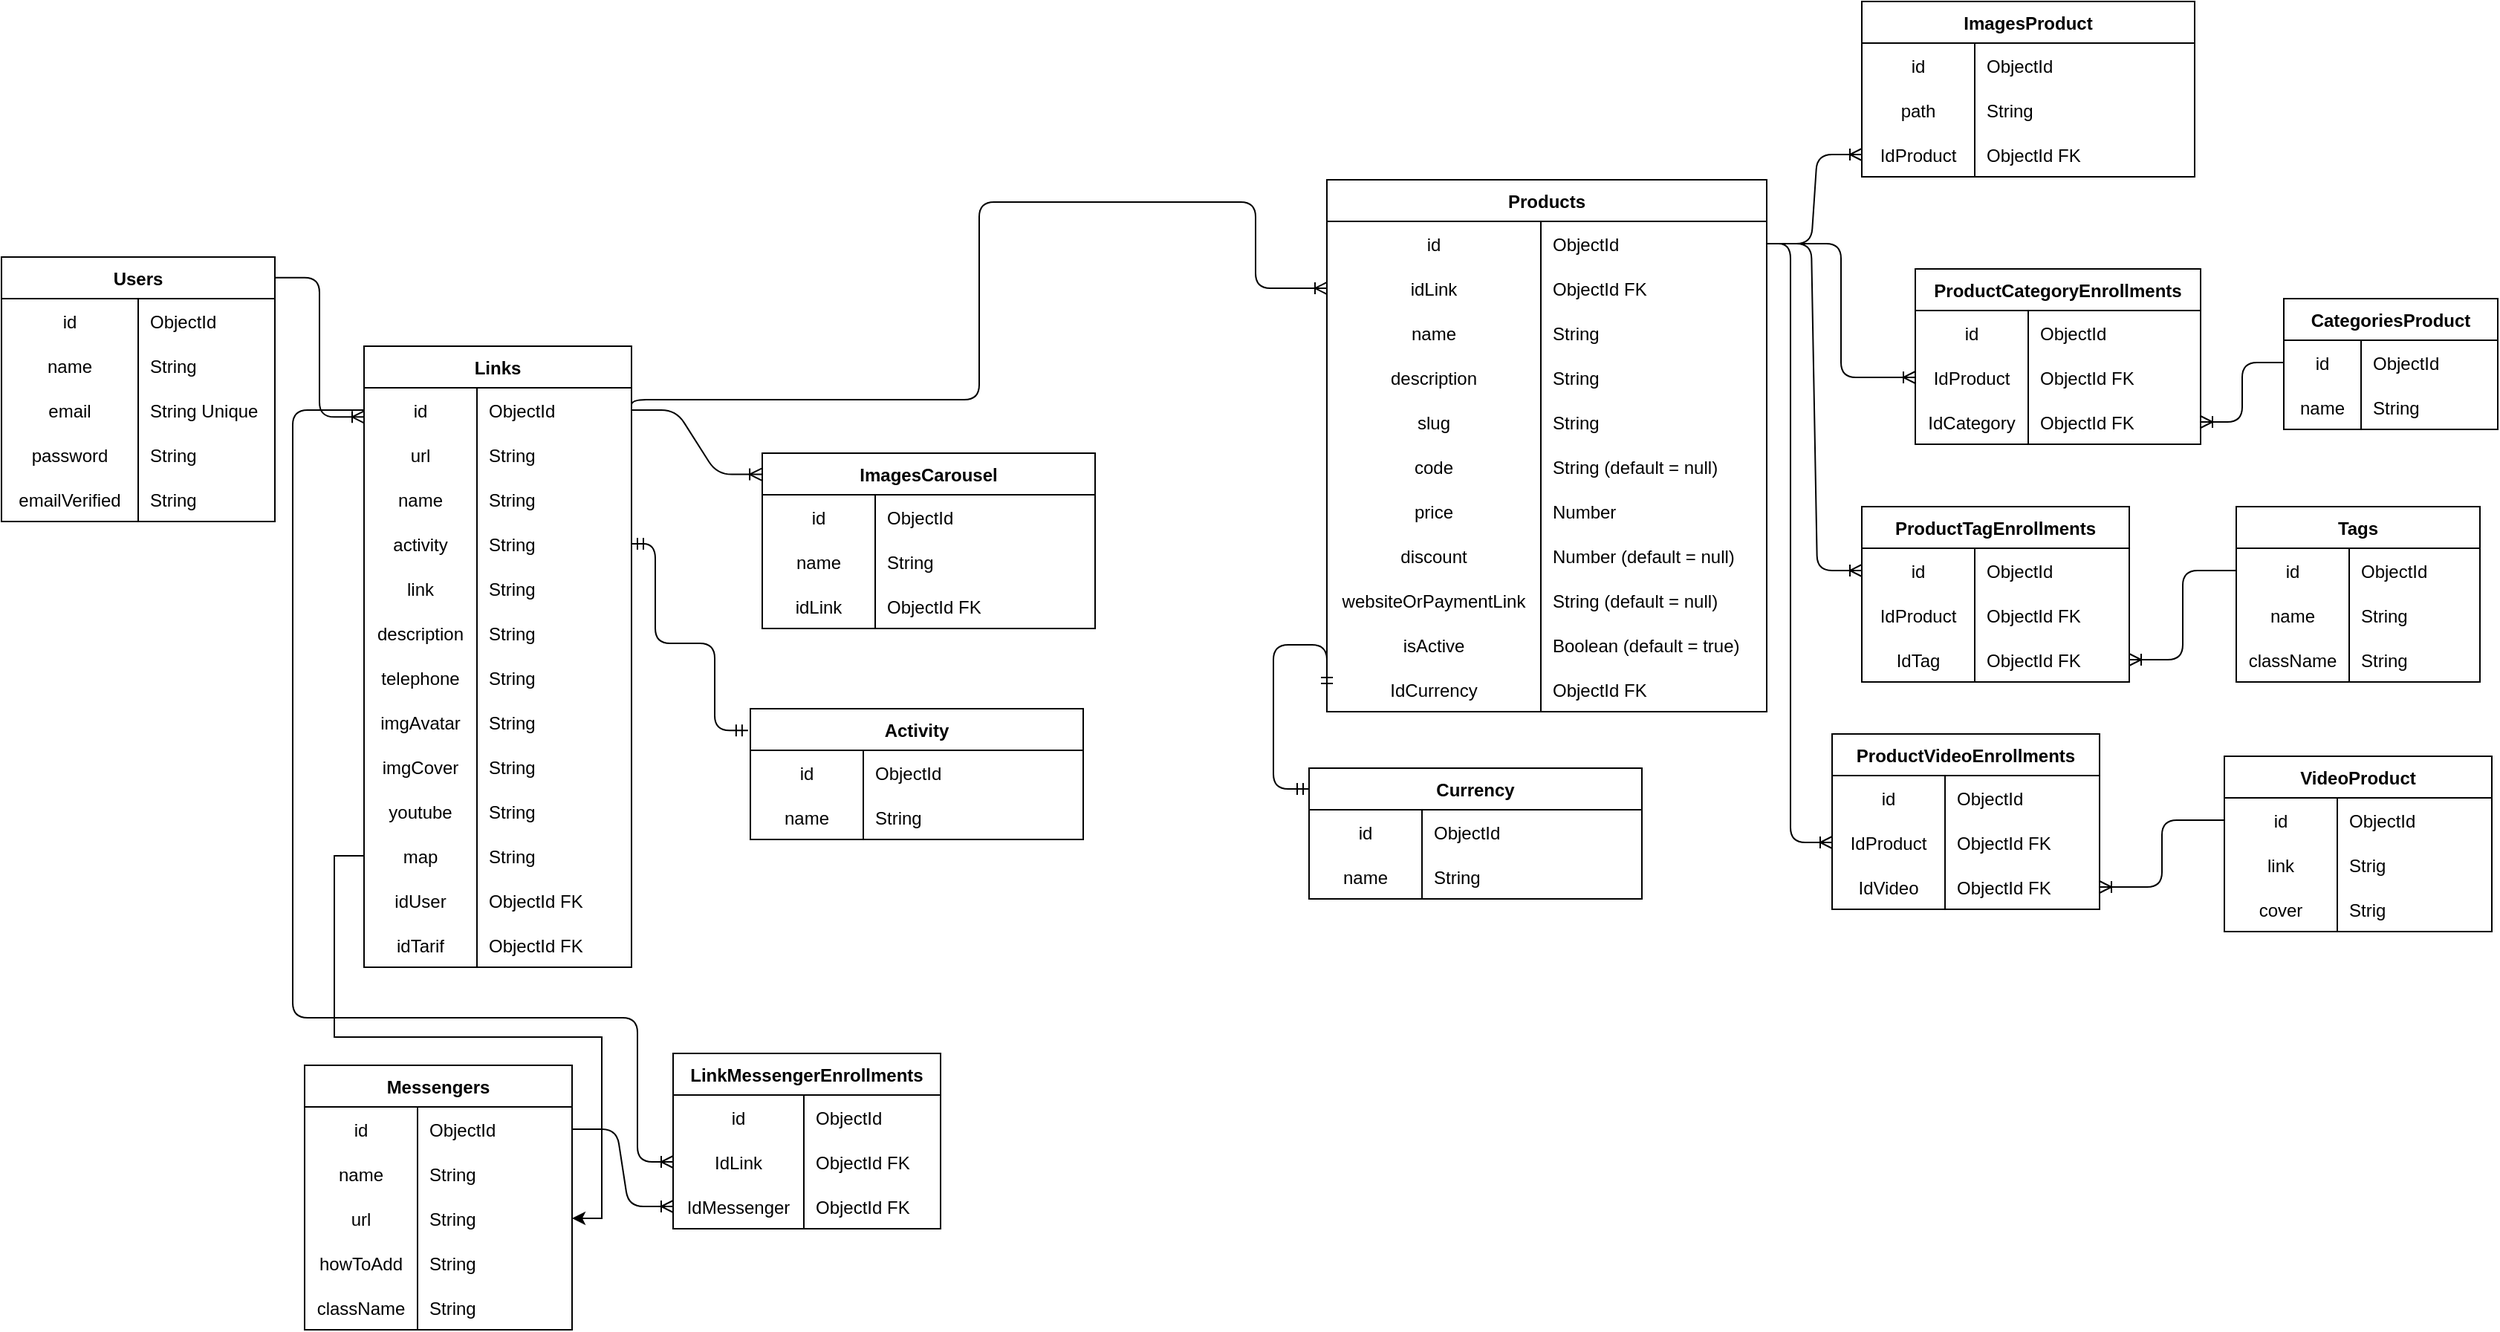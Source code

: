 <mxfile compressed="false" version="13.7.3" type="github">
  <diagram id="R2lEEEUBdFMjLlhIrx00" name="Page-1">
    <mxGraphModel dx="1358" dy="944" grid="1" gridSize="4" guides="1" tooltips="1" connect="1" arrows="1" fold="1" page="0" pageScale="1" pageWidth="850" pageHeight="1100" background="none" math="0" shadow="0" extFonts="Permanent Marker^https://fonts.googleapis.com/css?family=Permanent+Marker">
      <root>
        <mxCell id="0" />
        <mxCell id="1" parent="0" />
        <mxCell id="7LTKLb8tyLyPXpH_CyjC-36" value="" style="edgeStyle=orthogonalEdgeStyle;fontSize=12;html=1;endArrow=ERoneToMany;exitX=0.997;exitY=0.078;exitDx=0;exitDy=0;exitPerimeter=0;entryX=0;entryY=0.114;entryDx=0;entryDy=0;entryPerimeter=0;" parent="1" source="7LTKLb8tyLyPXpH_CyjC-134" target="7LTKLb8tyLyPXpH_CyjC-103" edge="1">
          <mxGeometry width="100" height="100" relative="1" as="geometry">
            <mxPoint x="100.0" y="136.004" as="sourcePoint" />
            <mxPoint x="143.44" y="197.056" as="targetPoint" />
          </mxGeometry>
        </mxCell>
        <mxCell id="7LTKLb8tyLyPXpH_CyjC-134" value="Users" style="shape=table;startSize=28;container=1;collapsible=1;childLayout=tableLayout;fixedRows=1;rowLines=0;fontStyle=1;align=center;resizeLast=1;" parent="1" vertex="1">
          <mxGeometry x="-168" y="104" width="184" height="178" as="geometry" />
        </mxCell>
        <mxCell id="7LTKLb8tyLyPXpH_CyjC-135" value="" style="shape=partialRectangle;collapsible=0;dropTarget=0;pointerEvents=0;fillColor=none;top=0;left=0;bottom=0;right=0;points=[[0,0.5],[1,0.5]];portConstraint=eastwest;" parent="7LTKLb8tyLyPXpH_CyjC-134" vertex="1">
          <mxGeometry y="28" width="184" height="30" as="geometry" />
        </mxCell>
        <mxCell id="7LTKLb8tyLyPXpH_CyjC-136" value="id" style="shape=partialRectangle;connectable=0;fillColor=none;top=0;left=0;bottom=0;right=0;editable=1;overflow=hidden;" parent="7LTKLb8tyLyPXpH_CyjC-135" vertex="1">
          <mxGeometry width="92" height="30" as="geometry" />
        </mxCell>
        <mxCell id="7LTKLb8tyLyPXpH_CyjC-137" value="ObjectId" style="shape=partialRectangle;connectable=0;fillColor=none;top=0;left=0;bottom=0;right=0;align=left;spacingLeft=6;overflow=hidden;" parent="7LTKLb8tyLyPXpH_CyjC-135" vertex="1">
          <mxGeometry x="92" width="92" height="30" as="geometry" />
        </mxCell>
        <mxCell id="7LTKLb8tyLyPXpH_CyjC-138" value="" style="shape=partialRectangle;collapsible=0;dropTarget=0;pointerEvents=0;fillColor=none;top=0;left=0;bottom=0;right=0;points=[[0,0.5],[1,0.5]];portConstraint=eastwest;" parent="7LTKLb8tyLyPXpH_CyjC-134" vertex="1">
          <mxGeometry y="58" width="184" height="30" as="geometry" />
        </mxCell>
        <mxCell id="7LTKLb8tyLyPXpH_CyjC-139" value="name" style="shape=partialRectangle;connectable=0;fillColor=none;top=0;left=0;bottom=0;right=0;editable=1;overflow=hidden;" parent="7LTKLb8tyLyPXpH_CyjC-138" vertex="1">
          <mxGeometry width="92" height="30" as="geometry" />
        </mxCell>
        <mxCell id="7LTKLb8tyLyPXpH_CyjC-140" value="String" style="shape=partialRectangle;connectable=0;fillColor=none;top=0;left=0;bottom=0;right=0;align=left;spacingLeft=6;overflow=hidden;" parent="7LTKLb8tyLyPXpH_CyjC-138" vertex="1">
          <mxGeometry x="92" width="92" height="30" as="geometry" />
        </mxCell>
        <mxCell id="7LTKLb8tyLyPXpH_CyjC-150" value="" style="shape=partialRectangle;collapsible=0;dropTarget=0;pointerEvents=0;fillColor=none;top=0;left=0;bottom=0;right=0;points=[[0,0.5],[1,0.5]];portConstraint=eastwest;" parent="7LTKLb8tyLyPXpH_CyjC-134" vertex="1">
          <mxGeometry y="88" width="184" height="30" as="geometry" />
        </mxCell>
        <mxCell id="7LTKLb8tyLyPXpH_CyjC-151" value="email" style="shape=partialRectangle;connectable=0;fillColor=none;top=0;left=0;bottom=0;right=0;editable=1;overflow=hidden;" parent="7LTKLb8tyLyPXpH_CyjC-150" vertex="1">
          <mxGeometry width="92" height="30" as="geometry" />
        </mxCell>
        <mxCell id="7LTKLb8tyLyPXpH_CyjC-152" value="String Unique" style="shape=partialRectangle;connectable=0;fillColor=none;top=0;left=0;bottom=0;right=0;align=left;spacingLeft=6;overflow=hidden;" parent="7LTKLb8tyLyPXpH_CyjC-150" vertex="1">
          <mxGeometry x="92" width="92" height="30" as="geometry" />
        </mxCell>
        <mxCell id="TLeGlYjmIDrRfrcX_MgU-2" value="" style="shape=partialRectangle;collapsible=0;dropTarget=0;pointerEvents=0;fillColor=none;top=0;left=0;bottom=0;right=0;points=[[0,0.5],[1,0.5]];portConstraint=eastwest;" vertex="1" parent="7LTKLb8tyLyPXpH_CyjC-134">
          <mxGeometry y="118" width="184" height="30" as="geometry" />
        </mxCell>
        <mxCell id="TLeGlYjmIDrRfrcX_MgU-3" value="password" style="shape=partialRectangle;connectable=0;fillColor=none;top=0;left=0;bottom=0;right=0;editable=1;overflow=hidden;" vertex="1" parent="TLeGlYjmIDrRfrcX_MgU-2">
          <mxGeometry width="92" height="30" as="geometry" />
        </mxCell>
        <mxCell id="TLeGlYjmIDrRfrcX_MgU-4" value="String" style="shape=partialRectangle;connectable=0;fillColor=none;top=0;left=0;bottom=0;right=0;align=left;spacingLeft=6;overflow=hidden;" vertex="1" parent="TLeGlYjmIDrRfrcX_MgU-2">
          <mxGeometry x="92" width="92" height="30" as="geometry" />
        </mxCell>
        <mxCell id="7LTKLb8tyLyPXpH_CyjC-153" value="" style="shape=partialRectangle;collapsible=0;dropTarget=0;pointerEvents=0;fillColor=none;top=0;left=0;bottom=0;right=0;points=[[0,0.5],[1,0.5]];portConstraint=eastwest;" parent="7LTKLb8tyLyPXpH_CyjC-134" vertex="1">
          <mxGeometry y="148" width="184" height="30" as="geometry" />
        </mxCell>
        <mxCell id="7LTKLb8tyLyPXpH_CyjC-154" value="emailVerified" style="shape=partialRectangle;connectable=0;fillColor=none;top=0;left=0;bottom=0;right=0;editable=1;overflow=hidden;" parent="7LTKLb8tyLyPXpH_CyjC-153" vertex="1">
          <mxGeometry width="92" height="30" as="geometry" />
        </mxCell>
        <mxCell id="7LTKLb8tyLyPXpH_CyjC-155" value="String" style="shape=partialRectangle;connectable=0;fillColor=none;top=0;left=0;bottom=0;right=0;align=left;spacingLeft=6;overflow=hidden;" parent="7LTKLb8tyLyPXpH_CyjC-153" vertex="1">
          <mxGeometry x="92" width="92" height="30" as="geometry" />
        </mxCell>
        <mxCell id="7LTKLb8tyLyPXpH_CyjC-103" value="Links" style="shape=table;startSize=28;container=1;collapsible=1;childLayout=tableLayout;fixedRows=1;rowLines=0;fontStyle=1;align=center;resizeLast=1;" parent="1" vertex="1">
          <mxGeometry x="76" y="164" width="180" height="418" as="geometry" />
        </mxCell>
        <mxCell id="7LTKLb8tyLyPXpH_CyjC-104" value="" style="shape=partialRectangle;collapsible=0;dropTarget=0;pointerEvents=0;fillColor=none;top=0;left=0;bottom=0;right=0;points=[[0,0.5],[1,0.5]];portConstraint=eastwest;" parent="7LTKLb8tyLyPXpH_CyjC-103" vertex="1">
          <mxGeometry y="28" width="180" height="30" as="geometry" />
        </mxCell>
        <mxCell id="7LTKLb8tyLyPXpH_CyjC-105" value="id" style="shape=partialRectangle;connectable=0;fillColor=none;top=0;left=0;bottom=0;right=0;editable=1;overflow=hidden;" parent="7LTKLb8tyLyPXpH_CyjC-104" vertex="1">
          <mxGeometry width="76" height="30" as="geometry" />
        </mxCell>
        <mxCell id="7LTKLb8tyLyPXpH_CyjC-106" value="ObjectId" style="shape=partialRectangle;connectable=0;fillColor=none;top=0;left=0;bottom=0;right=0;align=left;spacingLeft=6;overflow=hidden;" parent="7LTKLb8tyLyPXpH_CyjC-104" vertex="1">
          <mxGeometry x="76" width="104" height="30" as="geometry" />
        </mxCell>
        <mxCell id="7LTKLb8tyLyPXpH_CyjC-110" value="" style="shape=partialRectangle;collapsible=0;dropTarget=0;pointerEvents=0;fillColor=none;top=0;left=0;bottom=0;right=0;points=[[0,0.5],[1,0.5]];portConstraint=eastwest;" parent="7LTKLb8tyLyPXpH_CyjC-103" vertex="1">
          <mxGeometry y="58" width="180" height="30" as="geometry" />
        </mxCell>
        <mxCell id="7LTKLb8tyLyPXpH_CyjC-111" value="url" style="shape=partialRectangle;connectable=0;fillColor=none;top=0;left=0;bottom=0;right=0;editable=1;overflow=hidden;" parent="7LTKLb8tyLyPXpH_CyjC-110" vertex="1">
          <mxGeometry width="76" height="30" as="geometry" />
        </mxCell>
        <mxCell id="7LTKLb8tyLyPXpH_CyjC-112" value="String" style="shape=partialRectangle;connectable=0;fillColor=none;top=0;left=0;bottom=0;right=0;align=left;spacingLeft=6;overflow=hidden;" parent="7LTKLb8tyLyPXpH_CyjC-110" vertex="1">
          <mxGeometry x="76" width="104" height="30" as="geometry" />
        </mxCell>
        <mxCell id="7LTKLb8tyLyPXpH_CyjC-695" value="" style="shape=partialRectangle;collapsible=0;dropTarget=0;pointerEvents=0;fillColor=none;top=0;left=0;bottom=0;right=0;points=[[0,0.5],[1,0.5]];portConstraint=eastwest;" parent="7LTKLb8tyLyPXpH_CyjC-103" vertex="1">
          <mxGeometry y="88" width="180" height="30" as="geometry" />
        </mxCell>
        <mxCell id="7LTKLb8tyLyPXpH_CyjC-696" value="name" style="shape=partialRectangle;connectable=0;fillColor=none;top=0;left=0;bottom=0;right=0;editable=1;overflow=hidden;" parent="7LTKLb8tyLyPXpH_CyjC-695" vertex="1">
          <mxGeometry width="76" height="30" as="geometry" />
        </mxCell>
        <mxCell id="7LTKLb8tyLyPXpH_CyjC-697" value="String" style="shape=partialRectangle;connectable=0;fillColor=none;top=0;left=0;bottom=0;right=0;align=left;spacingLeft=6;overflow=hidden;" parent="7LTKLb8tyLyPXpH_CyjC-695" vertex="1">
          <mxGeometry x="76" width="104" height="30" as="geometry" />
        </mxCell>
        <mxCell id="7LTKLb8tyLyPXpH_CyjC-698" value="" style="shape=partialRectangle;collapsible=0;dropTarget=0;pointerEvents=0;fillColor=none;top=0;left=0;bottom=0;right=0;points=[[0,0.5],[1,0.5]];portConstraint=eastwest;" parent="7LTKLb8tyLyPXpH_CyjC-103" vertex="1">
          <mxGeometry y="118" width="180" height="30" as="geometry" />
        </mxCell>
        <mxCell id="7LTKLb8tyLyPXpH_CyjC-699" value="activity" style="shape=partialRectangle;connectable=0;fillColor=none;top=0;left=0;bottom=0;right=0;editable=1;overflow=hidden;" parent="7LTKLb8tyLyPXpH_CyjC-698" vertex="1">
          <mxGeometry width="76" height="30" as="geometry" />
        </mxCell>
        <mxCell id="7LTKLb8tyLyPXpH_CyjC-700" value="String" style="shape=partialRectangle;connectable=0;fillColor=none;top=0;left=0;bottom=0;right=0;align=left;spacingLeft=6;overflow=hidden;" parent="7LTKLb8tyLyPXpH_CyjC-698" vertex="1">
          <mxGeometry x="76" width="104" height="30" as="geometry" />
        </mxCell>
        <mxCell id="7LTKLb8tyLyPXpH_CyjC-701" value="" style="shape=partialRectangle;collapsible=0;dropTarget=0;pointerEvents=0;fillColor=none;top=0;left=0;bottom=0;right=0;points=[[0,0.5],[1,0.5]];portConstraint=eastwest;" parent="7LTKLb8tyLyPXpH_CyjC-103" vertex="1">
          <mxGeometry y="148" width="180" height="30" as="geometry" />
        </mxCell>
        <mxCell id="7LTKLb8tyLyPXpH_CyjC-702" value="link" style="shape=partialRectangle;connectable=0;fillColor=none;top=0;left=0;bottom=0;right=0;editable=1;overflow=hidden;" parent="7LTKLb8tyLyPXpH_CyjC-701" vertex="1">
          <mxGeometry width="76" height="30" as="geometry" />
        </mxCell>
        <mxCell id="7LTKLb8tyLyPXpH_CyjC-703" value="String" style="shape=partialRectangle;connectable=0;fillColor=none;top=0;left=0;bottom=0;right=0;align=left;spacingLeft=6;overflow=hidden;" parent="7LTKLb8tyLyPXpH_CyjC-701" vertex="1">
          <mxGeometry x="76" width="104" height="30" as="geometry" />
        </mxCell>
        <mxCell id="7LTKLb8tyLyPXpH_CyjC-704" value="" style="shape=partialRectangle;collapsible=0;dropTarget=0;pointerEvents=0;fillColor=none;top=0;left=0;bottom=0;right=0;points=[[0,0.5],[1,0.5]];portConstraint=eastwest;" parent="7LTKLb8tyLyPXpH_CyjC-103" vertex="1">
          <mxGeometry y="178" width="180" height="30" as="geometry" />
        </mxCell>
        <mxCell id="7LTKLb8tyLyPXpH_CyjC-705" value="description" style="shape=partialRectangle;connectable=0;fillColor=none;top=0;left=0;bottom=0;right=0;editable=1;overflow=hidden;" parent="7LTKLb8tyLyPXpH_CyjC-704" vertex="1">
          <mxGeometry width="76" height="30" as="geometry" />
        </mxCell>
        <mxCell id="7LTKLb8tyLyPXpH_CyjC-706" value="String" style="shape=partialRectangle;connectable=0;fillColor=none;top=0;left=0;bottom=0;right=0;align=left;spacingLeft=6;overflow=hidden;" parent="7LTKLb8tyLyPXpH_CyjC-704" vertex="1">
          <mxGeometry x="76" width="104" height="30" as="geometry" />
        </mxCell>
        <mxCell id="7LTKLb8tyLyPXpH_CyjC-731" value="" style="shape=partialRectangle;collapsible=0;dropTarget=0;pointerEvents=0;fillColor=none;top=0;left=0;bottom=0;right=0;points=[[0,0.5],[1,0.5]];portConstraint=eastwest;" parent="7LTKLb8tyLyPXpH_CyjC-103" vertex="1">
          <mxGeometry y="208" width="180" height="30" as="geometry" />
        </mxCell>
        <mxCell id="7LTKLb8tyLyPXpH_CyjC-732" value="telephone" style="shape=partialRectangle;connectable=0;fillColor=none;top=0;left=0;bottom=0;right=0;editable=1;overflow=hidden;" parent="7LTKLb8tyLyPXpH_CyjC-731" vertex="1">
          <mxGeometry width="76" height="30" as="geometry" />
        </mxCell>
        <mxCell id="7LTKLb8tyLyPXpH_CyjC-733" value="String" style="shape=partialRectangle;connectable=0;fillColor=none;top=0;left=0;bottom=0;right=0;align=left;spacingLeft=6;overflow=hidden;" parent="7LTKLb8tyLyPXpH_CyjC-731" vertex="1">
          <mxGeometry x="76" width="104" height="30" as="geometry" />
        </mxCell>
        <mxCell id="7LTKLb8tyLyPXpH_CyjC-737" value="" style="shape=partialRectangle;collapsible=0;dropTarget=0;pointerEvents=0;fillColor=none;top=0;left=0;bottom=0;right=0;points=[[0,0.5],[1,0.5]];portConstraint=eastwest;" parent="7LTKLb8tyLyPXpH_CyjC-103" vertex="1">
          <mxGeometry y="238" width="180" height="30" as="geometry" />
        </mxCell>
        <mxCell id="7LTKLb8tyLyPXpH_CyjC-738" value="imgAvatar" style="shape=partialRectangle;connectable=0;fillColor=none;top=0;left=0;bottom=0;right=0;editable=1;overflow=hidden;" parent="7LTKLb8tyLyPXpH_CyjC-737" vertex="1">
          <mxGeometry width="76" height="30" as="geometry" />
        </mxCell>
        <mxCell id="7LTKLb8tyLyPXpH_CyjC-739" value="String" style="shape=partialRectangle;connectable=0;fillColor=none;top=0;left=0;bottom=0;right=0;align=left;spacingLeft=6;overflow=hidden;" parent="7LTKLb8tyLyPXpH_CyjC-737" vertex="1">
          <mxGeometry x="76" width="104" height="30" as="geometry" />
        </mxCell>
        <mxCell id="7LTKLb8tyLyPXpH_CyjC-734" value="" style="shape=partialRectangle;collapsible=0;dropTarget=0;pointerEvents=0;fillColor=none;top=0;left=0;bottom=0;right=0;points=[[0,0.5],[1,0.5]];portConstraint=eastwest;" parent="7LTKLb8tyLyPXpH_CyjC-103" vertex="1">
          <mxGeometry y="268" width="180" height="30" as="geometry" />
        </mxCell>
        <mxCell id="7LTKLb8tyLyPXpH_CyjC-735" value="imgCover" style="shape=partialRectangle;connectable=0;fillColor=none;top=0;left=0;bottom=0;right=0;editable=1;overflow=hidden;" parent="7LTKLb8tyLyPXpH_CyjC-734" vertex="1">
          <mxGeometry width="76" height="30" as="geometry" />
        </mxCell>
        <mxCell id="7LTKLb8tyLyPXpH_CyjC-736" value="String" style="shape=partialRectangle;connectable=0;fillColor=none;top=0;left=0;bottom=0;right=0;align=left;spacingLeft=6;overflow=hidden;" parent="7LTKLb8tyLyPXpH_CyjC-734" vertex="1">
          <mxGeometry x="76" width="104" height="30" as="geometry" />
        </mxCell>
        <mxCell id="7LTKLb8tyLyPXpH_CyjC-740" value="" style="shape=partialRectangle;collapsible=0;dropTarget=0;pointerEvents=0;fillColor=none;top=0;left=0;bottom=0;right=0;points=[[0,0.5],[1,0.5]];portConstraint=eastwest;" parent="7LTKLb8tyLyPXpH_CyjC-103" vertex="1">
          <mxGeometry y="298" width="180" height="30" as="geometry" />
        </mxCell>
        <mxCell id="7LTKLb8tyLyPXpH_CyjC-741" value="youtube" style="shape=partialRectangle;connectable=0;fillColor=none;top=0;left=0;bottom=0;right=0;editable=1;overflow=hidden;" parent="7LTKLb8tyLyPXpH_CyjC-740" vertex="1">
          <mxGeometry width="76" height="30" as="geometry" />
        </mxCell>
        <mxCell id="7LTKLb8tyLyPXpH_CyjC-742" value="String" style="shape=partialRectangle;connectable=0;fillColor=none;top=0;left=0;bottom=0;right=0;align=left;spacingLeft=6;overflow=hidden;" parent="7LTKLb8tyLyPXpH_CyjC-740" vertex="1">
          <mxGeometry x="76" width="104" height="30" as="geometry" />
        </mxCell>
        <mxCell id="7LTKLb8tyLyPXpH_CyjC-743" value="" style="shape=partialRectangle;collapsible=0;dropTarget=0;pointerEvents=0;fillColor=none;top=0;left=0;bottom=0;right=0;points=[[0,0.5],[1,0.5]];portConstraint=eastwest;" parent="7LTKLb8tyLyPXpH_CyjC-103" vertex="1">
          <mxGeometry y="328" width="180" height="30" as="geometry" />
        </mxCell>
        <mxCell id="7LTKLb8tyLyPXpH_CyjC-744" value="map" style="shape=partialRectangle;connectable=0;fillColor=none;top=0;left=0;bottom=0;right=0;editable=1;overflow=hidden;" parent="7LTKLb8tyLyPXpH_CyjC-743" vertex="1">
          <mxGeometry width="76" height="30" as="geometry" />
        </mxCell>
        <mxCell id="7LTKLb8tyLyPXpH_CyjC-745" value="String" style="shape=partialRectangle;connectable=0;fillColor=none;top=0;left=0;bottom=0;right=0;align=left;spacingLeft=6;overflow=hidden;" parent="7LTKLb8tyLyPXpH_CyjC-743" vertex="1">
          <mxGeometry x="76" width="104" height="30" as="geometry" />
        </mxCell>
        <mxCell id="7LTKLb8tyLyPXpH_CyjC-113" value="" style="shape=partialRectangle;collapsible=0;dropTarget=0;pointerEvents=0;fillColor=none;top=0;left=0;bottom=0;right=0;points=[[0,0.5],[1,0.5]];portConstraint=eastwest;" parent="7LTKLb8tyLyPXpH_CyjC-103" vertex="1">
          <mxGeometry y="358" width="180" height="30" as="geometry" />
        </mxCell>
        <mxCell id="7LTKLb8tyLyPXpH_CyjC-114" value="idUser" style="shape=partialRectangle;connectable=0;fillColor=none;top=0;left=0;bottom=0;right=0;editable=1;overflow=hidden;" parent="7LTKLb8tyLyPXpH_CyjC-113" vertex="1">
          <mxGeometry width="76" height="30" as="geometry" />
        </mxCell>
        <mxCell id="7LTKLb8tyLyPXpH_CyjC-115" value="ObjectId FK" style="shape=partialRectangle;connectable=0;fillColor=none;top=0;left=0;bottom=0;right=0;align=left;spacingLeft=6;overflow=hidden;" parent="7LTKLb8tyLyPXpH_CyjC-113" vertex="1">
          <mxGeometry x="76" width="104" height="30" as="geometry" />
        </mxCell>
        <mxCell id="7LTKLb8tyLyPXpH_CyjC-787" value="" style="shape=partialRectangle;collapsible=0;dropTarget=0;pointerEvents=0;fillColor=none;top=0;left=0;bottom=0;right=0;points=[[0,0.5],[1,0.5]];portConstraint=eastwest;" parent="7LTKLb8tyLyPXpH_CyjC-103" vertex="1">
          <mxGeometry y="388" width="180" height="30" as="geometry" />
        </mxCell>
        <mxCell id="7LTKLb8tyLyPXpH_CyjC-788" value="idTarif" style="shape=partialRectangle;connectable=0;fillColor=none;top=0;left=0;bottom=0;right=0;editable=1;overflow=hidden;" parent="7LTKLb8tyLyPXpH_CyjC-787" vertex="1">
          <mxGeometry width="76" height="30" as="geometry" />
        </mxCell>
        <mxCell id="7LTKLb8tyLyPXpH_CyjC-789" value="ObjectId FK" style="shape=partialRectangle;connectable=0;fillColor=none;top=0;left=0;bottom=0;right=0;align=left;spacingLeft=6;overflow=hidden;" parent="7LTKLb8tyLyPXpH_CyjC-787" vertex="1">
          <mxGeometry x="76" width="104" height="30" as="geometry" />
        </mxCell>
        <mxCell id="7LTKLb8tyLyPXpH_CyjC-84" value="Products" style="shape=table;startSize=28;container=1;collapsible=1;childLayout=tableLayout;fixedRows=1;rowLines=0;fontStyle=1;align=center;resizeLast=1;" parent="1" vertex="1">
          <mxGeometry x="724" y="52" width="296" height="358" as="geometry" />
        </mxCell>
        <mxCell id="7LTKLb8tyLyPXpH_CyjC-85" value="" style="shape=partialRectangle;collapsible=0;dropTarget=0;pointerEvents=0;fillColor=none;top=0;left=0;bottom=0;right=0;points=[[0,0.5],[1,0.5]];portConstraint=eastwest;" parent="7LTKLb8tyLyPXpH_CyjC-84" vertex="1">
          <mxGeometry y="28" width="296" height="30" as="geometry" />
        </mxCell>
        <mxCell id="7LTKLb8tyLyPXpH_CyjC-86" value="id" style="shape=partialRectangle;connectable=0;fillColor=none;top=0;left=0;bottom=0;right=0;editable=1;overflow=hidden;" parent="7LTKLb8tyLyPXpH_CyjC-85" vertex="1">
          <mxGeometry width="144.0" height="30" as="geometry" />
        </mxCell>
        <mxCell id="7LTKLb8tyLyPXpH_CyjC-87" value="ObjectId" style="shape=partialRectangle;connectable=0;fillColor=none;top=0;left=0;bottom=0;right=0;align=left;spacingLeft=6;overflow=hidden;" parent="7LTKLb8tyLyPXpH_CyjC-85" vertex="1">
          <mxGeometry x="144.0" width="152.0" height="30" as="geometry" />
        </mxCell>
        <mxCell id="7LTKLb8tyLyPXpH_CyjC-759" value="" style="shape=partialRectangle;collapsible=0;dropTarget=0;pointerEvents=0;fillColor=none;top=0;left=0;bottom=0;right=0;points=[[0,0.5],[1,0.5]];portConstraint=eastwest;" parent="7LTKLb8tyLyPXpH_CyjC-84" vertex="1">
          <mxGeometry y="58" width="296" height="30" as="geometry" />
        </mxCell>
        <mxCell id="7LTKLb8tyLyPXpH_CyjC-760" value="idLink" style="shape=partialRectangle;connectable=0;fillColor=none;top=0;left=0;bottom=0;right=0;editable=1;overflow=hidden;" parent="7LTKLb8tyLyPXpH_CyjC-759" vertex="1">
          <mxGeometry width="144.0" height="30" as="geometry" />
        </mxCell>
        <mxCell id="7LTKLb8tyLyPXpH_CyjC-761" value="ObjectId FK" style="shape=partialRectangle;connectable=0;fillColor=none;top=0;left=0;bottom=0;right=0;align=left;spacingLeft=6;overflow=hidden;" parent="7LTKLb8tyLyPXpH_CyjC-759" vertex="1">
          <mxGeometry x="144.0" width="152.0" height="30" as="geometry" />
        </mxCell>
        <mxCell id="7LTKLb8tyLyPXpH_CyjC-88" value="" style="shape=partialRectangle;collapsible=0;dropTarget=0;pointerEvents=0;fillColor=none;top=0;left=0;bottom=0;right=0;points=[[0,0.5],[1,0.5]];portConstraint=eastwest;" parent="7LTKLb8tyLyPXpH_CyjC-84" vertex="1">
          <mxGeometry y="88" width="296" height="30" as="geometry" />
        </mxCell>
        <mxCell id="7LTKLb8tyLyPXpH_CyjC-89" value="name" style="shape=partialRectangle;connectable=0;fillColor=none;top=0;left=0;bottom=0;right=0;editable=1;overflow=hidden;" parent="7LTKLb8tyLyPXpH_CyjC-88" vertex="1">
          <mxGeometry width="144.0" height="30" as="geometry" />
        </mxCell>
        <mxCell id="7LTKLb8tyLyPXpH_CyjC-90" value="String" style="shape=partialRectangle;connectable=0;fillColor=none;top=0;left=0;bottom=0;right=0;align=left;spacingLeft=6;overflow=hidden;" parent="7LTKLb8tyLyPXpH_CyjC-88" vertex="1">
          <mxGeometry x="144.0" width="152.0" height="30" as="geometry" />
        </mxCell>
        <mxCell id="7LTKLb8tyLyPXpH_CyjC-97" value="" style="shape=partialRectangle;collapsible=0;dropTarget=0;pointerEvents=0;fillColor=none;top=0;left=0;bottom=0;right=0;points=[[0,0.5],[1,0.5]];portConstraint=eastwest;" parent="7LTKLb8tyLyPXpH_CyjC-84" vertex="1">
          <mxGeometry y="118" width="296" height="30" as="geometry" />
        </mxCell>
        <mxCell id="7LTKLb8tyLyPXpH_CyjC-98" value="description" style="shape=partialRectangle;connectable=0;fillColor=none;top=0;left=0;bottom=0;right=0;editable=1;overflow=hidden;" parent="7LTKLb8tyLyPXpH_CyjC-97" vertex="1">
          <mxGeometry width="144.0" height="30" as="geometry" />
        </mxCell>
        <mxCell id="7LTKLb8tyLyPXpH_CyjC-99" value="String" style="shape=partialRectangle;connectable=0;fillColor=none;top=0;left=0;bottom=0;right=0;align=left;spacingLeft=6;overflow=hidden;" parent="7LTKLb8tyLyPXpH_CyjC-97" vertex="1">
          <mxGeometry x="144.0" width="152.0" height="30" as="geometry" />
        </mxCell>
        <mxCell id="7LTKLb8tyLyPXpH_CyjC-91" value="" style="shape=partialRectangle;collapsible=0;dropTarget=0;pointerEvents=0;fillColor=none;top=0;left=0;bottom=0;right=0;points=[[0,0.5],[1,0.5]];portConstraint=eastwest;" parent="7LTKLb8tyLyPXpH_CyjC-84" vertex="1">
          <mxGeometry y="148" width="296" height="30" as="geometry" />
        </mxCell>
        <mxCell id="7LTKLb8tyLyPXpH_CyjC-92" value="slug" style="shape=partialRectangle;connectable=0;fillColor=none;top=0;left=0;bottom=0;right=0;editable=1;overflow=hidden;" parent="7LTKLb8tyLyPXpH_CyjC-91" vertex="1">
          <mxGeometry width="144.0" height="30" as="geometry" />
        </mxCell>
        <mxCell id="7LTKLb8tyLyPXpH_CyjC-93" value="String" style="shape=partialRectangle;connectable=0;fillColor=none;top=0;left=0;bottom=0;right=0;align=left;spacingLeft=6;overflow=hidden;" parent="7LTKLb8tyLyPXpH_CyjC-91" vertex="1">
          <mxGeometry x="144.0" width="152.0" height="30" as="geometry" />
        </mxCell>
        <mxCell id="7LTKLb8tyLyPXpH_CyjC-619" value="" style="shape=partialRectangle;collapsible=0;dropTarget=0;pointerEvents=0;fillColor=none;top=0;left=0;bottom=0;right=0;points=[[0,0.5],[1,0.5]];portConstraint=eastwest;" parent="7LTKLb8tyLyPXpH_CyjC-84" vertex="1">
          <mxGeometry y="178" width="296" height="30" as="geometry" />
        </mxCell>
        <mxCell id="7LTKLb8tyLyPXpH_CyjC-620" value="code" style="shape=partialRectangle;connectable=0;fillColor=none;top=0;left=0;bottom=0;right=0;editable=1;overflow=hidden;" parent="7LTKLb8tyLyPXpH_CyjC-619" vertex="1">
          <mxGeometry width="144.0" height="30" as="geometry" />
        </mxCell>
        <mxCell id="7LTKLb8tyLyPXpH_CyjC-621" value="String (default = null)" style="shape=partialRectangle;connectable=0;fillColor=none;top=0;left=0;bottom=0;right=0;align=left;spacingLeft=6;overflow=hidden;" parent="7LTKLb8tyLyPXpH_CyjC-619" vertex="1">
          <mxGeometry x="144.0" width="152.0" height="30" as="geometry" />
        </mxCell>
        <mxCell id="7LTKLb8tyLyPXpH_CyjC-100" value="" style="shape=partialRectangle;collapsible=0;dropTarget=0;pointerEvents=0;fillColor=none;top=0;left=0;bottom=0;right=0;points=[[0,0.5],[1,0.5]];portConstraint=eastwest;" parent="7LTKLb8tyLyPXpH_CyjC-84" vertex="1">
          <mxGeometry y="208" width="296" height="30" as="geometry" />
        </mxCell>
        <mxCell id="7LTKLb8tyLyPXpH_CyjC-101" value="price" style="shape=partialRectangle;connectable=0;fillColor=none;top=0;left=0;bottom=0;right=0;editable=1;overflow=hidden;" parent="7LTKLb8tyLyPXpH_CyjC-100" vertex="1">
          <mxGeometry width="144.0" height="30" as="geometry" />
        </mxCell>
        <mxCell id="7LTKLb8tyLyPXpH_CyjC-102" value="Number" style="shape=partialRectangle;connectable=0;fillColor=none;top=0;left=0;bottom=0;right=0;align=left;spacingLeft=6;overflow=hidden;" parent="7LTKLb8tyLyPXpH_CyjC-100" vertex="1">
          <mxGeometry x="144.0" width="152.0" height="30" as="geometry" />
        </mxCell>
        <mxCell id="7LTKLb8tyLyPXpH_CyjC-609" value="" style="shape=partialRectangle;collapsible=0;dropTarget=0;pointerEvents=0;fillColor=none;top=0;left=0;bottom=0;right=0;points=[[0,0.5],[1,0.5]];portConstraint=eastwest;" parent="7LTKLb8tyLyPXpH_CyjC-84" vertex="1">
          <mxGeometry y="238" width="296" height="30" as="geometry" />
        </mxCell>
        <mxCell id="7LTKLb8tyLyPXpH_CyjC-610" value="discount" style="shape=partialRectangle;connectable=0;fillColor=none;top=0;left=0;bottom=0;right=0;editable=1;overflow=hidden;" parent="7LTKLb8tyLyPXpH_CyjC-609" vertex="1">
          <mxGeometry width="144.0" height="30" as="geometry" />
        </mxCell>
        <mxCell id="7LTKLb8tyLyPXpH_CyjC-611" value="Number (default = null)" style="shape=partialRectangle;connectable=0;fillColor=none;top=0;left=0;bottom=0;right=0;align=left;spacingLeft=6;overflow=hidden;" parent="7LTKLb8tyLyPXpH_CyjC-609" vertex="1">
          <mxGeometry x="144.0" width="152.0" height="30" as="geometry" />
        </mxCell>
        <mxCell id="7LTKLb8tyLyPXpH_CyjC-642" value="" style="shape=partialRectangle;collapsible=0;dropTarget=0;pointerEvents=0;fillColor=none;top=0;left=0;bottom=0;right=0;points=[[0,0.5],[1,0.5]];portConstraint=eastwest;" parent="7LTKLb8tyLyPXpH_CyjC-84" vertex="1">
          <mxGeometry y="268" width="296" height="30" as="geometry" />
        </mxCell>
        <mxCell id="7LTKLb8tyLyPXpH_CyjC-643" value="websiteOrPaymentLink" style="shape=partialRectangle;connectable=0;fillColor=none;top=0;left=0;bottom=0;right=0;editable=1;overflow=hidden;" parent="7LTKLb8tyLyPXpH_CyjC-642" vertex="1">
          <mxGeometry width="144.0" height="30" as="geometry" />
        </mxCell>
        <mxCell id="7LTKLb8tyLyPXpH_CyjC-644" value="String (default = null)" style="shape=partialRectangle;connectable=0;fillColor=none;top=0;left=0;bottom=0;right=0;align=left;spacingLeft=6;overflow=hidden;" parent="7LTKLb8tyLyPXpH_CyjC-642" vertex="1">
          <mxGeometry x="144.0" width="152.0" height="30" as="geometry" />
        </mxCell>
        <mxCell id="7LTKLb8tyLyPXpH_CyjC-94" value="" style="shape=partialRectangle;collapsible=0;dropTarget=0;pointerEvents=0;fillColor=none;top=0;left=0;bottom=0;right=0;points=[[0,0.5],[1,0.5]];portConstraint=eastwest;" parent="7LTKLb8tyLyPXpH_CyjC-84" vertex="1">
          <mxGeometry y="298" width="296" height="30" as="geometry" />
        </mxCell>
        <mxCell id="7LTKLb8tyLyPXpH_CyjC-95" value="isActive" style="shape=partialRectangle;connectable=0;fillColor=none;top=0;left=0;bottom=0;right=0;editable=1;overflow=hidden;" parent="7LTKLb8tyLyPXpH_CyjC-94" vertex="1">
          <mxGeometry width="144.0" height="30" as="geometry" />
        </mxCell>
        <mxCell id="7LTKLb8tyLyPXpH_CyjC-96" value="Boolean (default = true)" style="shape=partialRectangle;connectable=0;fillColor=none;top=0;left=0;bottom=0;right=0;align=left;spacingLeft=6;overflow=hidden;" parent="7LTKLb8tyLyPXpH_CyjC-94" vertex="1">
          <mxGeometry x="144.0" width="152.0" height="30" as="geometry" />
        </mxCell>
        <mxCell id="7LTKLb8tyLyPXpH_CyjC-596" value="" style="shape=partialRectangle;collapsible=0;dropTarget=0;pointerEvents=0;fillColor=none;top=0;left=0;bottom=0;right=0;points=[[0,0.5],[1,0.5]];portConstraint=eastwest;" parent="7LTKLb8tyLyPXpH_CyjC-84" vertex="1">
          <mxGeometry y="328" width="296" height="30" as="geometry" />
        </mxCell>
        <mxCell id="7LTKLb8tyLyPXpH_CyjC-597" value="IdCurrency" style="shape=partialRectangle;connectable=0;fillColor=none;top=0;left=0;bottom=0;right=0;editable=1;overflow=hidden;" parent="7LTKLb8tyLyPXpH_CyjC-596" vertex="1">
          <mxGeometry width="144.0" height="30" as="geometry" />
        </mxCell>
        <mxCell id="7LTKLb8tyLyPXpH_CyjC-598" value="ObjectId FK" style="shape=partialRectangle;connectable=0;fillColor=none;top=0;left=0;bottom=0;right=0;align=left;spacingLeft=6;overflow=hidden;" parent="7LTKLb8tyLyPXpH_CyjC-596" vertex="1">
          <mxGeometry x="144.0" width="152.0" height="30" as="geometry" />
        </mxCell>
        <mxCell id="7LTKLb8tyLyPXpH_CyjC-679" value="" style="edgeStyle=entityRelationEdgeStyle;fontSize=12;html=1;endArrow=ERoneToMany;entryX=0;entryY=0.5;entryDx=0;entryDy=0;" parent="1" source="7LTKLb8tyLyPXpH_CyjC-85" target="7LTKLb8tyLyPXpH_CyjC-633" edge="1">
          <mxGeometry width="100" height="100" relative="1" as="geometry">
            <mxPoint x="1020" y="292" as="sourcePoint" />
            <mxPoint x="1120" y="192" as="targetPoint" />
          </mxGeometry>
        </mxCell>
        <mxCell id="7LTKLb8tyLyPXpH_CyjC-681" value="" style="fontSize=12;html=1;endArrow=ERoneToMany;edgeStyle=orthogonalEdgeStyle;exitX=0;exitY=0.5;exitDx=0;exitDy=0;entryX=1;entryY=0.5;entryDx=0;entryDy=0;" parent="1" source="7LTKLb8tyLyPXpH_CyjC-623" target="7LTKLb8tyLyPXpH_CyjC-636" edge="1">
          <mxGeometry width="100" height="100" relative="1" as="geometry">
            <mxPoint x="1040" y="280" as="sourcePoint" />
            <mxPoint x="1332" y="300" as="targetPoint" />
          </mxGeometry>
        </mxCell>
        <mxCell id="7LTKLb8tyLyPXpH_CyjC-632" value="ProductTagEnrollments" style="shape=table;startSize=28;container=1;collapsible=1;childLayout=tableLayout;fixedRows=1;rowLines=0;fontStyle=1;align=center;resizeLast=1;" parent="1" vertex="1">
          <mxGeometry x="1084" y="272" width="180" height="118" as="geometry" />
        </mxCell>
        <mxCell id="7LTKLb8tyLyPXpH_CyjC-633" value="" style="shape=partialRectangle;collapsible=0;dropTarget=0;pointerEvents=0;fillColor=none;top=0;left=0;bottom=0;right=0;points=[[0,0.5],[1,0.5]];portConstraint=eastwest;" parent="7LTKLb8tyLyPXpH_CyjC-632" vertex="1">
          <mxGeometry y="28" width="180" height="30" as="geometry" />
        </mxCell>
        <mxCell id="7LTKLb8tyLyPXpH_CyjC-634" value="id" style="shape=partialRectangle;connectable=0;fillColor=none;top=0;left=0;bottom=0;right=0;editable=1;overflow=hidden;" parent="7LTKLb8tyLyPXpH_CyjC-633" vertex="1">
          <mxGeometry width="76" height="30" as="geometry" />
        </mxCell>
        <mxCell id="7LTKLb8tyLyPXpH_CyjC-635" value="ObjectId" style="shape=partialRectangle;connectable=0;fillColor=none;top=0;left=0;bottom=0;right=0;align=left;spacingLeft=6;overflow=hidden;" parent="7LTKLb8tyLyPXpH_CyjC-633" vertex="1">
          <mxGeometry x="76" width="104" height="30" as="geometry" />
        </mxCell>
        <mxCell id="7LTKLb8tyLyPXpH_CyjC-682" value="" style="shape=partialRectangle;collapsible=0;dropTarget=0;pointerEvents=0;fillColor=none;top=0;left=0;bottom=0;right=0;points=[[0,0.5],[1,0.5]];portConstraint=eastwest;" parent="7LTKLb8tyLyPXpH_CyjC-632" vertex="1">
          <mxGeometry y="58" width="180" height="30" as="geometry" />
        </mxCell>
        <mxCell id="7LTKLb8tyLyPXpH_CyjC-683" value="IdProduct" style="shape=partialRectangle;connectable=0;fillColor=none;top=0;left=0;bottom=0;right=0;editable=1;overflow=hidden;" parent="7LTKLb8tyLyPXpH_CyjC-682" vertex="1">
          <mxGeometry width="76" height="30" as="geometry" />
        </mxCell>
        <mxCell id="7LTKLb8tyLyPXpH_CyjC-684" value="ObjectId FK" style="shape=partialRectangle;connectable=0;fillColor=none;top=0;left=0;bottom=0;right=0;align=left;spacingLeft=6;overflow=hidden;" parent="7LTKLb8tyLyPXpH_CyjC-682" vertex="1">
          <mxGeometry x="76" width="104" height="30" as="geometry" />
        </mxCell>
        <mxCell id="7LTKLb8tyLyPXpH_CyjC-636" value="" style="shape=partialRectangle;collapsible=0;dropTarget=0;pointerEvents=0;fillColor=none;top=0;left=0;bottom=0;right=0;points=[[0,0.5],[1,0.5]];portConstraint=eastwest;" parent="7LTKLb8tyLyPXpH_CyjC-632" vertex="1">
          <mxGeometry y="88" width="180" height="30" as="geometry" />
        </mxCell>
        <mxCell id="7LTKLb8tyLyPXpH_CyjC-637" value="IdTag" style="shape=partialRectangle;connectable=0;fillColor=none;top=0;left=0;bottom=0;right=0;editable=1;overflow=hidden;" parent="7LTKLb8tyLyPXpH_CyjC-636" vertex="1">
          <mxGeometry width="76" height="30" as="geometry" />
        </mxCell>
        <mxCell id="7LTKLb8tyLyPXpH_CyjC-638" value="ObjectId FK" style="shape=partialRectangle;connectable=0;fillColor=none;top=0;left=0;bottom=0;right=0;align=left;spacingLeft=6;overflow=hidden;" parent="7LTKLb8tyLyPXpH_CyjC-636" vertex="1">
          <mxGeometry x="76" width="104" height="30" as="geometry" />
        </mxCell>
        <mxCell id="7LTKLb8tyLyPXpH_CyjC-685" value="" style="edgeStyle=entityRelationEdgeStyle;fontSize=12;html=1;endArrow=ERoneToMany;exitX=1;exitY=0.5;exitDx=0;exitDy=0;entryX=0;entryY=0.5;entryDx=0;entryDy=0;" parent="1" source="7LTKLb8tyLyPXpH_CyjC-85" target="7LTKLb8tyLyPXpH_CyjC-606" edge="1">
          <mxGeometry width="100" height="100" relative="1" as="geometry">
            <mxPoint x="1208" y="136" as="sourcePoint" />
            <mxPoint x="1308" y="36" as="targetPoint" />
          </mxGeometry>
        </mxCell>
        <mxCell id="7LTKLb8tyLyPXpH_CyjC-686" value="" style="edgeStyle=orthogonalEdgeStyle;fontSize=12;html=1;endArrow=ERmandOne;startArrow=ERmandOne;exitX=0;exitY=0.5;exitDx=0;exitDy=0;entryX=0;entryY=0.159;entryDx=0;entryDy=0;entryPerimeter=0;" parent="1" source="7LTKLb8tyLyPXpH_CyjC-596" target="7LTKLb8tyLyPXpH_CyjC-577" edge="1">
          <mxGeometry width="100" height="100" relative="1" as="geometry">
            <mxPoint x="964" y="412" as="sourcePoint" />
            <mxPoint x="1064" y="312" as="targetPoint" />
            <Array as="points">
              <mxPoint x="688" y="365" />
              <mxPoint x="688" y="462" />
            </Array>
          </mxGeometry>
        </mxCell>
        <mxCell id="7LTKLb8tyLyPXpH_CyjC-577" value="Currency" style="shape=table;startSize=28;container=1;collapsible=1;childLayout=tableLayout;fixedRows=1;rowLines=0;fontStyle=1;align=center;resizeLast=1;" parent="1" vertex="1">
          <mxGeometry x="712" y="448" width="224" height="88" as="geometry" />
        </mxCell>
        <mxCell id="7LTKLb8tyLyPXpH_CyjC-578" value="" style="shape=partialRectangle;collapsible=0;dropTarget=0;pointerEvents=0;fillColor=none;top=0;left=0;bottom=0;right=0;points=[[0,0.5],[1,0.5]];portConstraint=eastwest;" parent="7LTKLb8tyLyPXpH_CyjC-577" vertex="1">
          <mxGeometry y="28" width="224" height="30" as="geometry" />
        </mxCell>
        <mxCell id="7LTKLb8tyLyPXpH_CyjC-579" value="id" style="shape=partialRectangle;connectable=0;fillColor=none;top=0;left=0;bottom=0;right=0;editable=1;overflow=hidden;" parent="7LTKLb8tyLyPXpH_CyjC-578" vertex="1">
          <mxGeometry width="76" height="30" as="geometry" />
        </mxCell>
        <mxCell id="7LTKLb8tyLyPXpH_CyjC-580" value="ObjectId" style="shape=partialRectangle;connectable=0;fillColor=none;top=0;left=0;bottom=0;right=0;align=left;spacingLeft=6;overflow=hidden;" parent="7LTKLb8tyLyPXpH_CyjC-578" vertex="1">
          <mxGeometry x="76" width="148" height="30" as="geometry" />
        </mxCell>
        <mxCell id="7LTKLb8tyLyPXpH_CyjC-581" value="" style="shape=partialRectangle;collapsible=0;dropTarget=0;pointerEvents=0;fillColor=none;top=0;left=0;bottom=0;right=0;points=[[0,0.5],[1,0.5]];portConstraint=eastwest;" parent="7LTKLb8tyLyPXpH_CyjC-577" vertex="1">
          <mxGeometry y="58" width="224" height="30" as="geometry" />
        </mxCell>
        <mxCell id="7LTKLb8tyLyPXpH_CyjC-582" value="name" style="shape=partialRectangle;connectable=0;fillColor=none;top=0;left=0;bottom=0;right=0;editable=1;overflow=hidden;" parent="7LTKLb8tyLyPXpH_CyjC-581" vertex="1">
          <mxGeometry width="76" height="30" as="geometry" />
        </mxCell>
        <mxCell id="7LTKLb8tyLyPXpH_CyjC-583" value="String" style="shape=partialRectangle;connectable=0;fillColor=none;top=0;left=0;bottom=0;right=0;align=left;spacingLeft=6;overflow=hidden;" parent="7LTKLb8tyLyPXpH_CyjC-581" vertex="1">
          <mxGeometry x="76" width="148" height="30" as="geometry" />
        </mxCell>
        <mxCell id="7LTKLb8tyLyPXpH_CyjC-599" value="ImagesProduct" style="shape=table;startSize=28;container=1;collapsible=1;childLayout=tableLayout;fixedRows=1;rowLines=0;fontStyle=1;align=center;resizeLast=1;" parent="1" vertex="1">
          <mxGeometry x="1084" y="-68" width="224" height="118" as="geometry" />
        </mxCell>
        <mxCell id="7LTKLb8tyLyPXpH_CyjC-600" value="" style="shape=partialRectangle;collapsible=0;dropTarget=0;pointerEvents=0;fillColor=none;top=0;left=0;bottom=0;right=0;points=[[0,0.5],[1,0.5]];portConstraint=eastwest;" parent="7LTKLb8tyLyPXpH_CyjC-599" vertex="1">
          <mxGeometry y="28" width="224" height="30" as="geometry" />
        </mxCell>
        <mxCell id="7LTKLb8tyLyPXpH_CyjC-601" value="id" style="shape=partialRectangle;connectable=0;fillColor=none;top=0;left=0;bottom=0;right=0;editable=1;overflow=hidden;" parent="7LTKLb8tyLyPXpH_CyjC-600" vertex="1">
          <mxGeometry width="76" height="30" as="geometry" />
        </mxCell>
        <mxCell id="7LTKLb8tyLyPXpH_CyjC-602" value="ObjectId" style="shape=partialRectangle;connectable=0;fillColor=none;top=0;left=0;bottom=0;right=0;align=left;spacingLeft=6;overflow=hidden;" parent="7LTKLb8tyLyPXpH_CyjC-600" vertex="1">
          <mxGeometry x="76" width="148" height="30" as="geometry" />
        </mxCell>
        <mxCell id="7LTKLb8tyLyPXpH_CyjC-603" value="" style="shape=partialRectangle;collapsible=0;dropTarget=0;pointerEvents=0;fillColor=none;top=0;left=0;bottom=0;right=0;points=[[0,0.5],[1,0.5]];portConstraint=eastwest;" parent="7LTKLb8tyLyPXpH_CyjC-599" vertex="1">
          <mxGeometry y="58" width="224" height="30" as="geometry" />
        </mxCell>
        <mxCell id="7LTKLb8tyLyPXpH_CyjC-604" value="path" style="shape=partialRectangle;connectable=0;fillColor=none;top=0;left=0;bottom=0;right=0;editable=1;overflow=hidden;" parent="7LTKLb8tyLyPXpH_CyjC-603" vertex="1">
          <mxGeometry width="76" height="30" as="geometry" />
        </mxCell>
        <mxCell id="7LTKLb8tyLyPXpH_CyjC-605" value="String" style="shape=partialRectangle;connectable=0;fillColor=none;top=0;left=0;bottom=0;right=0;align=left;spacingLeft=6;overflow=hidden;" parent="7LTKLb8tyLyPXpH_CyjC-603" vertex="1">
          <mxGeometry x="76" width="148" height="30" as="geometry" />
        </mxCell>
        <mxCell id="7LTKLb8tyLyPXpH_CyjC-606" value="" style="shape=partialRectangle;collapsible=0;dropTarget=0;pointerEvents=0;fillColor=none;top=0;left=0;bottom=0;right=0;points=[[0,0.5],[1,0.5]];portConstraint=eastwest;" parent="7LTKLb8tyLyPXpH_CyjC-599" vertex="1">
          <mxGeometry y="88" width="224" height="30" as="geometry" />
        </mxCell>
        <mxCell id="7LTKLb8tyLyPXpH_CyjC-607" value="IdProduct" style="shape=partialRectangle;connectable=0;fillColor=none;top=0;left=0;bottom=0;right=0;editable=1;overflow=hidden;" parent="7LTKLb8tyLyPXpH_CyjC-606" vertex="1">
          <mxGeometry width="76" height="30" as="geometry" />
        </mxCell>
        <mxCell id="7LTKLb8tyLyPXpH_CyjC-608" value="ObjectId FK" style="shape=partialRectangle;connectable=0;fillColor=none;top=0;left=0;bottom=0;right=0;align=left;spacingLeft=6;overflow=hidden;" parent="7LTKLb8tyLyPXpH_CyjC-606" vertex="1">
          <mxGeometry x="76" width="148" height="30" as="geometry" />
        </mxCell>
        <mxCell id="7LTKLb8tyLyPXpH_CyjC-746" value="ImagesCarousel" style="shape=table;startSize=28;container=1;collapsible=1;childLayout=tableLayout;fixedRows=1;rowLines=0;fontStyle=1;align=center;resizeLast=1;" parent="1" vertex="1">
          <mxGeometry x="344" y="236" width="224" height="118" as="geometry" />
        </mxCell>
        <mxCell id="7LTKLb8tyLyPXpH_CyjC-747" value="" style="shape=partialRectangle;collapsible=0;dropTarget=0;pointerEvents=0;fillColor=none;top=0;left=0;bottom=0;right=0;points=[[0,0.5],[1,0.5]];portConstraint=eastwest;" parent="7LTKLb8tyLyPXpH_CyjC-746" vertex="1">
          <mxGeometry y="28" width="224" height="30" as="geometry" />
        </mxCell>
        <mxCell id="7LTKLb8tyLyPXpH_CyjC-748" value="id" style="shape=partialRectangle;connectable=0;fillColor=none;top=0;left=0;bottom=0;right=0;editable=1;overflow=hidden;" parent="7LTKLb8tyLyPXpH_CyjC-747" vertex="1">
          <mxGeometry width="76" height="30" as="geometry" />
        </mxCell>
        <mxCell id="7LTKLb8tyLyPXpH_CyjC-749" value="ObjectId" style="shape=partialRectangle;connectable=0;fillColor=none;top=0;left=0;bottom=0;right=0;align=left;spacingLeft=6;overflow=hidden;" parent="7LTKLb8tyLyPXpH_CyjC-747" vertex="1">
          <mxGeometry x="76" width="148" height="30" as="geometry" />
        </mxCell>
        <mxCell id="7LTKLb8tyLyPXpH_CyjC-750" value="" style="shape=partialRectangle;collapsible=0;dropTarget=0;pointerEvents=0;fillColor=none;top=0;left=0;bottom=0;right=0;points=[[0,0.5],[1,0.5]];portConstraint=eastwest;" parent="7LTKLb8tyLyPXpH_CyjC-746" vertex="1">
          <mxGeometry y="58" width="224" height="30" as="geometry" />
        </mxCell>
        <mxCell id="7LTKLb8tyLyPXpH_CyjC-751" value="name" style="shape=partialRectangle;connectable=0;fillColor=none;top=0;left=0;bottom=0;right=0;editable=1;overflow=hidden;" parent="7LTKLb8tyLyPXpH_CyjC-750" vertex="1">
          <mxGeometry width="76" height="30" as="geometry" />
        </mxCell>
        <mxCell id="7LTKLb8tyLyPXpH_CyjC-752" value="String" style="shape=partialRectangle;connectable=0;fillColor=none;top=0;left=0;bottom=0;right=0;align=left;spacingLeft=6;overflow=hidden;" parent="7LTKLb8tyLyPXpH_CyjC-750" vertex="1">
          <mxGeometry x="76" width="148" height="30" as="geometry" />
        </mxCell>
        <mxCell id="7LTKLb8tyLyPXpH_CyjC-753" value="" style="shape=partialRectangle;collapsible=0;dropTarget=0;pointerEvents=0;fillColor=none;top=0;left=0;bottom=0;right=0;points=[[0,0.5],[1,0.5]];portConstraint=eastwest;" parent="7LTKLb8tyLyPXpH_CyjC-746" vertex="1">
          <mxGeometry y="88" width="224" height="30" as="geometry" />
        </mxCell>
        <mxCell id="7LTKLb8tyLyPXpH_CyjC-754" value="idLink" style="shape=partialRectangle;connectable=0;fillColor=none;top=0;left=0;bottom=0;right=0;editable=1;overflow=hidden;" parent="7LTKLb8tyLyPXpH_CyjC-753" vertex="1">
          <mxGeometry width="76" height="30" as="geometry" />
        </mxCell>
        <mxCell id="7LTKLb8tyLyPXpH_CyjC-755" value="ObjectId FK" style="shape=partialRectangle;connectable=0;fillColor=none;top=0;left=0;bottom=0;right=0;align=left;spacingLeft=6;overflow=hidden;" parent="7LTKLb8tyLyPXpH_CyjC-753" vertex="1">
          <mxGeometry x="76" width="148" height="30" as="geometry" />
        </mxCell>
        <mxCell id="7LTKLb8tyLyPXpH_CyjC-756" value="" style="edgeStyle=entityRelationEdgeStyle;fontSize=12;html=1;endArrow=ERoneToMany;entryX=-0.002;entryY=0.121;entryDx=0;entryDy=0;entryPerimeter=0;exitX=1;exitY=0.5;exitDx=0;exitDy=0;" parent="1" source="7LTKLb8tyLyPXpH_CyjC-104" target="7LTKLb8tyLyPXpH_CyjC-746" edge="1">
          <mxGeometry width="100" height="100" relative="1" as="geometry">
            <mxPoint x="240" y="376" as="sourcePoint" />
            <mxPoint x="340" y="276" as="targetPoint" />
          </mxGeometry>
        </mxCell>
        <mxCell id="7LTKLb8tyLyPXpH_CyjC-757" value="" style="edgeStyle=orthogonalEdgeStyle;fontSize=12;html=1;endArrow=ERmandOne;startArrow=ERmandOne;exitX=-0.007;exitY=0.166;exitDx=0;exitDy=0;exitPerimeter=0;entryX=1;entryY=0.5;entryDx=0;entryDy=0;" parent="1" source="7LTKLb8tyLyPXpH_CyjC-688" target="7LTKLb8tyLyPXpH_CyjC-698" edge="1">
          <mxGeometry width="100" height="100" relative="1" as="geometry">
            <mxPoint x="320" y="420" as="sourcePoint" />
            <mxPoint x="420" y="320" as="targetPoint" />
            <Array as="points">
              <mxPoint x="312" y="423" />
              <mxPoint x="312" y="364" />
              <mxPoint x="272" y="364" />
              <mxPoint x="272" y="297" />
            </Array>
          </mxGeometry>
        </mxCell>
        <mxCell id="7LTKLb8tyLyPXpH_CyjC-688" value="Activity" style="shape=table;startSize=28;container=1;collapsible=1;childLayout=tableLayout;fixedRows=1;rowLines=0;fontStyle=1;align=center;resizeLast=1;" parent="1" vertex="1">
          <mxGeometry x="336" y="408" width="224" height="88" as="geometry" />
        </mxCell>
        <mxCell id="7LTKLb8tyLyPXpH_CyjC-689" value="" style="shape=partialRectangle;collapsible=0;dropTarget=0;pointerEvents=0;fillColor=none;top=0;left=0;bottom=0;right=0;points=[[0,0.5],[1,0.5]];portConstraint=eastwest;" parent="7LTKLb8tyLyPXpH_CyjC-688" vertex="1">
          <mxGeometry y="28" width="224" height="30" as="geometry" />
        </mxCell>
        <mxCell id="7LTKLb8tyLyPXpH_CyjC-690" value="id" style="shape=partialRectangle;connectable=0;fillColor=none;top=0;left=0;bottom=0;right=0;editable=1;overflow=hidden;" parent="7LTKLb8tyLyPXpH_CyjC-689" vertex="1">
          <mxGeometry width="76" height="30" as="geometry" />
        </mxCell>
        <mxCell id="7LTKLb8tyLyPXpH_CyjC-691" value="ObjectId" style="shape=partialRectangle;connectable=0;fillColor=none;top=0;left=0;bottom=0;right=0;align=left;spacingLeft=6;overflow=hidden;" parent="7LTKLb8tyLyPXpH_CyjC-689" vertex="1">
          <mxGeometry x="76" width="148" height="30" as="geometry" />
        </mxCell>
        <mxCell id="7LTKLb8tyLyPXpH_CyjC-692" value="" style="shape=partialRectangle;collapsible=0;dropTarget=0;pointerEvents=0;fillColor=none;top=0;left=0;bottom=0;right=0;points=[[0,0.5],[1,0.5]];portConstraint=eastwest;" parent="7LTKLb8tyLyPXpH_CyjC-688" vertex="1">
          <mxGeometry y="58" width="224" height="30" as="geometry" />
        </mxCell>
        <mxCell id="7LTKLb8tyLyPXpH_CyjC-693" value="name" style="shape=partialRectangle;connectable=0;fillColor=none;top=0;left=0;bottom=0;right=0;editable=1;overflow=hidden;" parent="7LTKLb8tyLyPXpH_CyjC-692" vertex="1">
          <mxGeometry width="76" height="30" as="geometry" />
        </mxCell>
        <mxCell id="7LTKLb8tyLyPXpH_CyjC-694" value="String" style="shape=partialRectangle;connectable=0;fillColor=none;top=0;left=0;bottom=0;right=0;align=left;spacingLeft=6;overflow=hidden;" parent="7LTKLb8tyLyPXpH_CyjC-692" vertex="1">
          <mxGeometry x="76" width="148" height="30" as="geometry" />
        </mxCell>
        <mxCell id="7LTKLb8tyLyPXpH_CyjC-762" value="" style="edgeStyle=orthogonalEdgeStyle;fontSize=12;html=1;endArrow=ERoneToMany;entryX=0;entryY=0.5;entryDx=0;entryDy=0;exitX=1;exitY=0.5;exitDx=0;exitDy=0;" parent="1" source="7LTKLb8tyLyPXpH_CyjC-104" target="7LTKLb8tyLyPXpH_CyjC-759" edge="1">
          <mxGeometry width="100" height="100" relative="1" as="geometry">
            <mxPoint x="424" y="336" as="sourcePoint" />
            <mxPoint x="524" y="236" as="targetPoint" />
            <Array as="points">
              <mxPoint x="256" y="200" />
              <mxPoint x="490" y="200" />
              <mxPoint x="490" y="67" />
              <mxPoint x="676" y="67" />
              <mxPoint x="676" y="125" />
            </Array>
          </mxGeometry>
        </mxCell>
        <mxCell id="7LTKLb8tyLyPXpH_CyjC-622" value="Tags" style="shape=table;startSize=28;container=1;collapsible=1;childLayout=tableLayout;fixedRows=1;rowLines=0;fontStyle=1;align=center;resizeLast=1;" parent="1" vertex="1">
          <mxGeometry x="1336" y="272" width="164" height="118" as="geometry" />
        </mxCell>
        <mxCell id="7LTKLb8tyLyPXpH_CyjC-623" value="" style="shape=partialRectangle;collapsible=0;dropTarget=0;pointerEvents=0;fillColor=none;top=0;left=0;bottom=0;right=0;points=[[0,0.5],[1,0.5]];portConstraint=eastwest;" parent="7LTKLb8tyLyPXpH_CyjC-622" vertex="1">
          <mxGeometry y="28" width="164" height="30" as="geometry" />
        </mxCell>
        <mxCell id="7LTKLb8tyLyPXpH_CyjC-624" value="id" style="shape=partialRectangle;connectable=0;fillColor=none;top=0;left=0;bottom=0;right=0;editable=1;overflow=hidden;" parent="7LTKLb8tyLyPXpH_CyjC-623" vertex="1">
          <mxGeometry width="76" height="30" as="geometry" />
        </mxCell>
        <mxCell id="7LTKLb8tyLyPXpH_CyjC-625" value="ObjectId" style="shape=partialRectangle;connectable=0;fillColor=none;top=0;left=0;bottom=0;right=0;align=left;spacingLeft=6;overflow=hidden;" parent="7LTKLb8tyLyPXpH_CyjC-623" vertex="1">
          <mxGeometry x="76" width="88" height="30" as="geometry" />
        </mxCell>
        <mxCell id="7LTKLb8tyLyPXpH_CyjC-626" value="" style="shape=partialRectangle;collapsible=0;dropTarget=0;pointerEvents=0;fillColor=none;top=0;left=0;bottom=0;right=0;points=[[0,0.5],[1,0.5]];portConstraint=eastwest;" parent="7LTKLb8tyLyPXpH_CyjC-622" vertex="1">
          <mxGeometry y="58" width="164" height="30" as="geometry" />
        </mxCell>
        <mxCell id="7LTKLb8tyLyPXpH_CyjC-627" value="name" style="shape=partialRectangle;connectable=0;fillColor=none;top=0;left=0;bottom=0;right=0;editable=1;overflow=hidden;" parent="7LTKLb8tyLyPXpH_CyjC-626" vertex="1">
          <mxGeometry width="76" height="30" as="geometry" />
        </mxCell>
        <mxCell id="7LTKLb8tyLyPXpH_CyjC-628" value="String" style="shape=partialRectangle;connectable=0;fillColor=none;top=0;left=0;bottom=0;right=0;align=left;spacingLeft=6;overflow=hidden;" parent="7LTKLb8tyLyPXpH_CyjC-626" vertex="1">
          <mxGeometry x="76" width="88" height="30" as="geometry" />
        </mxCell>
        <mxCell id="7LTKLb8tyLyPXpH_CyjC-629" value="" style="shape=partialRectangle;collapsible=0;dropTarget=0;pointerEvents=0;fillColor=none;top=0;left=0;bottom=0;right=0;points=[[0,0.5],[1,0.5]];portConstraint=eastwest;" parent="7LTKLb8tyLyPXpH_CyjC-622" vertex="1">
          <mxGeometry y="88" width="164" height="30" as="geometry" />
        </mxCell>
        <mxCell id="7LTKLb8tyLyPXpH_CyjC-630" value="className" style="shape=partialRectangle;connectable=0;fillColor=none;top=0;left=0;bottom=0;right=0;editable=1;overflow=hidden;" parent="7LTKLb8tyLyPXpH_CyjC-629" vertex="1">
          <mxGeometry width="76" height="30" as="geometry" />
        </mxCell>
        <mxCell id="7LTKLb8tyLyPXpH_CyjC-631" value="String" style="shape=partialRectangle;connectable=0;fillColor=none;top=0;left=0;bottom=0;right=0;align=left;spacingLeft=6;overflow=hidden;" parent="7LTKLb8tyLyPXpH_CyjC-629" vertex="1">
          <mxGeometry x="76" width="88" height="30" as="geometry" />
        </mxCell>
        <mxCell id="7LTKLb8tyLyPXpH_CyjC-782" value="" style="edgeStyle=orthogonalEdgeStyle;fontSize=12;html=1;endArrow=ERoneToMany;exitX=1;exitY=0.5;exitDx=0;exitDy=0;entryX=0;entryY=0.5;entryDx=0;entryDy=0;" parent="1" source="7LTKLb8tyLyPXpH_CyjC-85" target="7LTKLb8tyLyPXpH_CyjC-774" edge="1">
          <mxGeometry width="100" height="100" relative="1" as="geometry">
            <mxPoint x="1068" y="228" as="sourcePoint" />
            <mxPoint x="1168" y="128" as="targetPoint" />
          </mxGeometry>
        </mxCell>
        <mxCell id="7LTKLb8tyLyPXpH_CyjC-770" value="ProductCategoryEnrollments" style="shape=table;startSize=28;container=1;collapsible=1;childLayout=tableLayout;fixedRows=1;rowLines=0;fontStyle=1;align=center;resizeLast=1;" parent="1" vertex="1">
          <mxGeometry x="1120" y="112" width="192" height="118" as="geometry" />
        </mxCell>
        <mxCell id="7LTKLb8tyLyPXpH_CyjC-771" value="" style="shape=partialRectangle;collapsible=0;dropTarget=0;pointerEvents=0;fillColor=none;top=0;left=0;bottom=0;right=0;points=[[0,0.5],[1,0.5]];portConstraint=eastwest;" parent="7LTKLb8tyLyPXpH_CyjC-770" vertex="1">
          <mxGeometry y="28" width="192" height="30" as="geometry" />
        </mxCell>
        <mxCell id="7LTKLb8tyLyPXpH_CyjC-772" value="id" style="shape=partialRectangle;connectable=0;fillColor=none;top=0;left=0;bottom=0;right=0;editable=1;overflow=hidden;" parent="7LTKLb8tyLyPXpH_CyjC-771" vertex="1">
          <mxGeometry width="76" height="30" as="geometry" />
        </mxCell>
        <mxCell id="7LTKLb8tyLyPXpH_CyjC-773" value="ObjectId" style="shape=partialRectangle;connectable=0;fillColor=none;top=0;left=0;bottom=0;right=0;align=left;spacingLeft=6;overflow=hidden;" parent="7LTKLb8tyLyPXpH_CyjC-771" vertex="1">
          <mxGeometry x="76" width="116" height="30" as="geometry" />
        </mxCell>
        <mxCell id="7LTKLb8tyLyPXpH_CyjC-774" value="" style="shape=partialRectangle;collapsible=0;dropTarget=0;pointerEvents=0;fillColor=none;top=0;left=0;bottom=0;right=0;points=[[0,0.5],[1,0.5]];portConstraint=eastwest;" parent="7LTKLb8tyLyPXpH_CyjC-770" vertex="1">
          <mxGeometry y="58" width="192" height="30" as="geometry" />
        </mxCell>
        <mxCell id="7LTKLb8tyLyPXpH_CyjC-775" value="IdProduct" style="shape=partialRectangle;connectable=0;fillColor=none;top=0;left=0;bottom=0;right=0;editable=1;overflow=hidden;" parent="7LTKLb8tyLyPXpH_CyjC-774" vertex="1">
          <mxGeometry width="76" height="30" as="geometry" />
        </mxCell>
        <mxCell id="7LTKLb8tyLyPXpH_CyjC-776" value="ObjectId FK" style="shape=partialRectangle;connectable=0;fillColor=none;top=0;left=0;bottom=0;right=0;align=left;spacingLeft=6;overflow=hidden;" parent="7LTKLb8tyLyPXpH_CyjC-774" vertex="1">
          <mxGeometry x="76" width="116" height="30" as="geometry" />
        </mxCell>
        <mxCell id="7LTKLb8tyLyPXpH_CyjC-777" value="" style="shape=partialRectangle;collapsible=0;dropTarget=0;pointerEvents=0;fillColor=none;top=0;left=0;bottom=0;right=0;points=[[0,0.5],[1,0.5]];portConstraint=eastwest;" parent="7LTKLb8tyLyPXpH_CyjC-770" vertex="1">
          <mxGeometry y="88" width="192" height="30" as="geometry" />
        </mxCell>
        <mxCell id="7LTKLb8tyLyPXpH_CyjC-778" value="IdCategory" style="shape=partialRectangle;connectable=0;fillColor=none;top=0;left=0;bottom=0;right=0;editable=1;overflow=hidden;" parent="7LTKLb8tyLyPXpH_CyjC-777" vertex="1">
          <mxGeometry width="76" height="30" as="geometry" />
        </mxCell>
        <mxCell id="7LTKLb8tyLyPXpH_CyjC-779" value="ObjectId FK" style="shape=partialRectangle;connectable=0;fillColor=none;top=0;left=0;bottom=0;right=0;align=left;spacingLeft=6;overflow=hidden;" parent="7LTKLb8tyLyPXpH_CyjC-777" vertex="1">
          <mxGeometry x="76" width="116" height="30" as="geometry" />
        </mxCell>
        <mxCell id="7LTKLb8tyLyPXpH_CyjC-612" value="CategoriesProduct" style="shape=table;startSize=28;container=1;collapsible=1;childLayout=tableLayout;fixedRows=1;rowLines=0;fontStyle=1;align=center;resizeLast=1;" parent="1" vertex="1">
          <mxGeometry x="1368" y="132" width="144" height="88" as="geometry" />
        </mxCell>
        <mxCell id="7LTKLb8tyLyPXpH_CyjC-613" value="" style="shape=partialRectangle;collapsible=0;dropTarget=0;pointerEvents=0;fillColor=none;top=0;left=0;bottom=0;right=0;points=[[0,0.5],[1,0.5]];portConstraint=eastwest;" parent="7LTKLb8tyLyPXpH_CyjC-612" vertex="1">
          <mxGeometry y="28" width="144" height="30" as="geometry" />
        </mxCell>
        <mxCell id="7LTKLb8tyLyPXpH_CyjC-614" value="id" style="shape=partialRectangle;connectable=0;fillColor=none;top=0;left=0;bottom=0;right=0;editable=1;overflow=hidden;" parent="7LTKLb8tyLyPXpH_CyjC-613" vertex="1">
          <mxGeometry width="52" height="30" as="geometry" />
        </mxCell>
        <mxCell id="7LTKLb8tyLyPXpH_CyjC-615" value="ObjectId" style="shape=partialRectangle;connectable=0;fillColor=none;top=0;left=0;bottom=0;right=0;align=left;spacingLeft=6;overflow=hidden;" parent="7LTKLb8tyLyPXpH_CyjC-613" vertex="1">
          <mxGeometry x="52" width="92" height="30" as="geometry" />
        </mxCell>
        <mxCell id="7LTKLb8tyLyPXpH_CyjC-616" value="" style="shape=partialRectangle;collapsible=0;dropTarget=0;pointerEvents=0;fillColor=none;top=0;left=0;bottom=0;right=0;points=[[0,0.5],[1,0.5]];portConstraint=eastwest;" parent="7LTKLb8tyLyPXpH_CyjC-612" vertex="1">
          <mxGeometry y="58" width="144" height="30" as="geometry" />
        </mxCell>
        <mxCell id="7LTKLb8tyLyPXpH_CyjC-617" value="name" style="shape=partialRectangle;connectable=0;fillColor=none;top=0;left=0;bottom=0;right=0;editable=1;overflow=hidden;" parent="7LTKLb8tyLyPXpH_CyjC-616" vertex="1">
          <mxGeometry width="52" height="30" as="geometry" />
        </mxCell>
        <mxCell id="7LTKLb8tyLyPXpH_CyjC-618" value="String" style="shape=partialRectangle;connectable=0;fillColor=none;top=0;left=0;bottom=0;right=0;align=left;spacingLeft=6;overflow=hidden;" parent="7LTKLb8tyLyPXpH_CyjC-616" vertex="1">
          <mxGeometry x="52" width="92" height="30" as="geometry" />
        </mxCell>
        <mxCell id="7LTKLb8tyLyPXpH_CyjC-783" value="" style="edgeStyle=orthogonalEdgeStyle;fontSize=12;html=1;endArrow=ERoneToMany;exitX=0;exitY=0.5;exitDx=0;exitDy=0;entryX=1;entryY=0.5;entryDx=0;entryDy=0;" parent="1" source="7LTKLb8tyLyPXpH_CyjC-613" target="7LTKLb8tyLyPXpH_CyjC-777" edge="1">
          <mxGeometry width="100" height="100" relative="1" as="geometry">
            <mxPoint x="1308" y="208" as="sourcePoint" />
            <mxPoint x="1408" y="108" as="targetPoint" />
          </mxGeometry>
        </mxCell>
        <mxCell id="7LTKLb8tyLyPXpH_CyjC-52" value="Messengers" style="shape=table;startSize=28;container=1;collapsible=1;childLayout=tableLayout;fixedRows=1;rowLines=0;fontStyle=1;align=center;resizeLast=1;" parent="1" vertex="1">
          <mxGeometry x="36" y="648" width="180" height="178" as="geometry" />
        </mxCell>
        <mxCell id="7LTKLb8tyLyPXpH_CyjC-56" value="" style="shape=partialRectangle;collapsible=0;dropTarget=0;pointerEvents=0;fillColor=none;top=0;left=0;bottom=0;right=0;points=[[0,0.5],[1,0.5]];portConstraint=eastwest;" parent="7LTKLb8tyLyPXpH_CyjC-52" vertex="1">
          <mxGeometry y="28" width="180" height="30" as="geometry" />
        </mxCell>
        <mxCell id="7LTKLb8tyLyPXpH_CyjC-57" value="id" style="shape=partialRectangle;connectable=0;fillColor=none;top=0;left=0;bottom=0;right=0;editable=1;overflow=hidden;" parent="7LTKLb8tyLyPXpH_CyjC-56" vertex="1">
          <mxGeometry width="76" height="30" as="geometry" />
        </mxCell>
        <mxCell id="7LTKLb8tyLyPXpH_CyjC-58" value="ObjectId" style="shape=partialRectangle;connectable=0;fillColor=none;top=0;left=0;bottom=0;right=0;align=left;spacingLeft=6;overflow=hidden;" parent="7LTKLb8tyLyPXpH_CyjC-56" vertex="1">
          <mxGeometry x="76" width="104" height="30" as="geometry" />
        </mxCell>
        <mxCell id="7LTKLb8tyLyPXpH_CyjC-59" value="" style="shape=partialRectangle;collapsible=0;dropTarget=0;pointerEvents=0;fillColor=none;top=0;left=0;bottom=0;right=0;points=[[0,0.5],[1,0.5]];portConstraint=eastwest;" parent="7LTKLb8tyLyPXpH_CyjC-52" vertex="1">
          <mxGeometry y="58" width="180" height="30" as="geometry" />
        </mxCell>
        <mxCell id="7LTKLb8tyLyPXpH_CyjC-60" value="name" style="shape=partialRectangle;connectable=0;fillColor=none;top=0;left=0;bottom=0;right=0;editable=1;overflow=hidden;" parent="7LTKLb8tyLyPXpH_CyjC-59" vertex="1">
          <mxGeometry width="76" height="30" as="geometry" />
        </mxCell>
        <mxCell id="7LTKLb8tyLyPXpH_CyjC-61" value="String" style="shape=partialRectangle;connectable=0;fillColor=none;top=0;left=0;bottom=0;right=0;align=left;spacingLeft=6;overflow=hidden;" parent="7LTKLb8tyLyPXpH_CyjC-59" vertex="1">
          <mxGeometry x="76" width="104" height="30" as="geometry" />
        </mxCell>
        <mxCell id="7LTKLb8tyLyPXpH_CyjC-62" value="" style="shape=partialRectangle;collapsible=0;dropTarget=0;pointerEvents=0;fillColor=none;top=0;left=0;bottom=0;right=0;points=[[0,0.5],[1,0.5]];portConstraint=eastwest;" parent="7LTKLb8tyLyPXpH_CyjC-52" vertex="1">
          <mxGeometry y="88" width="180" height="30" as="geometry" />
        </mxCell>
        <mxCell id="7LTKLb8tyLyPXpH_CyjC-63" value="url" style="shape=partialRectangle;connectable=0;fillColor=none;top=0;left=0;bottom=0;right=0;editable=1;overflow=hidden;" parent="7LTKLb8tyLyPXpH_CyjC-62" vertex="1">
          <mxGeometry width="76" height="30" as="geometry" />
        </mxCell>
        <mxCell id="7LTKLb8tyLyPXpH_CyjC-64" value="String" style="shape=partialRectangle;connectable=0;fillColor=none;top=0;left=0;bottom=0;right=0;align=left;spacingLeft=6;overflow=hidden;" parent="7LTKLb8tyLyPXpH_CyjC-62" vertex="1">
          <mxGeometry x="76" width="104" height="30" as="geometry" />
        </mxCell>
        <mxCell id="7LTKLb8tyLyPXpH_CyjC-78" value="" style="shape=partialRectangle;collapsible=0;dropTarget=0;pointerEvents=0;fillColor=none;top=0;left=0;bottom=0;right=0;points=[[0,0.5],[1,0.5]];portConstraint=eastwest;" parent="7LTKLb8tyLyPXpH_CyjC-52" vertex="1">
          <mxGeometry y="118" width="180" height="30" as="geometry" />
        </mxCell>
        <mxCell id="7LTKLb8tyLyPXpH_CyjC-79" value="howToAdd" style="shape=partialRectangle;connectable=0;fillColor=none;top=0;left=0;bottom=0;right=0;editable=1;overflow=hidden;" parent="7LTKLb8tyLyPXpH_CyjC-78" vertex="1">
          <mxGeometry width="76" height="30" as="geometry" />
        </mxCell>
        <mxCell id="7LTKLb8tyLyPXpH_CyjC-80" value="String" style="shape=partialRectangle;connectable=0;fillColor=none;top=0;left=0;bottom=0;right=0;align=left;spacingLeft=6;overflow=hidden;" parent="7LTKLb8tyLyPXpH_CyjC-78" vertex="1">
          <mxGeometry x="76" width="104" height="30" as="geometry" />
        </mxCell>
        <mxCell id="7LTKLb8tyLyPXpH_CyjC-81" value="" style="shape=partialRectangle;collapsible=0;dropTarget=0;pointerEvents=0;fillColor=none;top=0;left=0;bottom=0;right=0;points=[[0,0.5],[1,0.5]];portConstraint=eastwest;" parent="7LTKLb8tyLyPXpH_CyjC-52" vertex="1">
          <mxGeometry y="148" width="180" height="30" as="geometry" />
        </mxCell>
        <mxCell id="7LTKLb8tyLyPXpH_CyjC-82" value="className" style="shape=partialRectangle;connectable=0;fillColor=none;top=0;left=0;bottom=0;right=0;editable=1;overflow=hidden;" parent="7LTKLb8tyLyPXpH_CyjC-81" vertex="1">
          <mxGeometry width="76" height="30" as="geometry" />
        </mxCell>
        <mxCell id="7LTKLb8tyLyPXpH_CyjC-83" value="String" style="shape=partialRectangle;connectable=0;fillColor=none;top=0;left=0;bottom=0;right=0;align=left;spacingLeft=6;overflow=hidden;" parent="7LTKLb8tyLyPXpH_CyjC-81" vertex="1">
          <mxGeometry x="76" width="104" height="30" as="geometry" />
        </mxCell>
        <mxCell id="7LTKLb8tyLyPXpH_CyjC-801" value="LinkMessengerEnrollments" style="shape=table;startSize=28;container=1;collapsible=1;childLayout=tableLayout;fixedRows=1;rowLines=0;fontStyle=1;align=center;resizeLast=1;" parent="1" vertex="1">
          <mxGeometry x="284" y="640" width="180" height="118" as="geometry" />
        </mxCell>
        <mxCell id="7LTKLb8tyLyPXpH_CyjC-802" value="" style="shape=partialRectangle;collapsible=0;dropTarget=0;pointerEvents=0;fillColor=none;top=0;left=0;bottom=0;right=0;points=[[0,0.5],[1,0.5]];portConstraint=eastwest;" parent="7LTKLb8tyLyPXpH_CyjC-801" vertex="1">
          <mxGeometry y="28" width="180" height="30" as="geometry" />
        </mxCell>
        <mxCell id="7LTKLb8tyLyPXpH_CyjC-803" value="id" style="shape=partialRectangle;connectable=0;fillColor=none;top=0;left=0;bottom=0;right=0;editable=1;overflow=hidden;" parent="7LTKLb8tyLyPXpH_CyjC-802" vertex="1">
          <mxGeometry width="88" height="30" as="geometry" />
        </mxCell>
        <mxCell id="7LTKLb8tyLyPXpH_CyjC-804" value="ObjectId" style="shape=partialRectangle;connectable=0;fillColor=none;top=0;left=0;bottom=0;right=0;align=left;spacingLeft=6;overflow=hidden;" parent="7LTKLb8tyLyPXpH_CyjC-802" vertex="1">
          <mxGeometry x="88" width="92" height="30" as="geometry" />
        </mxCell>
        <mxCell id="7LTKLb8tyLyPXpH_CyjC-805" value="" style="shape=partialRectangle;collapsible=0;dropTarget=0;pointerEvents=0;fillColor=none;top=0;left=0;bottom=0;right=0;points=[[0,0.5],[1,0.5]];portConstraint=eastwest;" parent="7LTKLb8tyLyPXpH_CyjC-801" vertex="1">
          <mxGeometry y="58" width="180" height="30" as="geometry" />
        </mxCell>
        <mxCell id="7LTKLb8tyLyPXpH_CyjC-806" value="IdLink" style="shape=partialRectangle;connectable=0;fillColor=none;top=0;left=0;bottom=0;right=0;editable=1;overflow=hidden;" parent="7LTKLb8tyLyPXpH_CyjC-805" vertex="1">
          <mxGeometry width="88" height="30" as="geometry" />
        </mxCell>
        <mxCell id="7LTKLb8tyLyPXpH_CyjC-807" value="ObjectId FK" style="shape=partialRectangle;connectable=0;fillColor=none;top=0;left=0;bottom=0;right=0;align=left;spacingLeft=6;overflow=hidden;" parent="7LTKLb8tyLyPXpH_CyjC-805" vertex="1">
          <mxGeometry x="88" width="92" height="30" as="geometry" />
        </mxCell>
        <mxCell id="7LTKLb8tyLyPXpH_CyjC-808" value="" style="shape=partialRectangle;collapsible=0;dropTarget=0;pointerEvents=0;fillColor=none;top=0;left=0;bottom=0;right=0;points=[[0,0.5],[1,0.5]];portConstraint=eastwest;" parent="7LTKLb8tyLyPXpH_CyjC-801" vertex="1">
          <mxGeometry y="88" width="180" height="30" as="geometry" />
        </mxCell>
        <mxCell id="7LTKLb8tyLyPXpH_CyjC-809" value="IdMessenger" style="shape=partialRectangle;connectable=0;fillColor=none;top=0;left=0;bottom=0;right=0;editable=1;overflow=hidden;" parent="7LTKLb8tyLyPXpH_CyjC-808" vertex="1">
          <mxGeometry width="88" height="30" as="geometry" />
        </mxCell>
        <mxCell id="7LTKLb8tyLyPXpH_CyjC-810" value="ObjectId FK" style="shape=partialRectangle;connectable=0;fillColor=none;top=0;left=0;bottom=0;right=0;align=left;spacingLeft=6;overflow=hidden;" parent="7LTKLb8tyLyPXpH_CyjC-808" vertex="1">
          <mxGeometry x="88" width="92" height="30" as="geometry" />
        </mxCell>
        <mxCell id="7LTKLb8tyLyPXpH_CyjC-811" value="" style="edgeStyle=entityRelationEdgeStyle;fontSize=12;html=1;endArrow=ERoneToMany;entryX=0;entryY=0.5;entryDx=0;entryDy=0;" parent="1" source="7LTKLb8tyLyPXpH_CyjC-56" target="7LTKLb8tyLyPXpH_CyjC-808" edge="1">
          <mxGeometry width="100" height="100" relative="1" as="geometry">
            <mxPoint x="264" y="596" as="sourcePoint" />
            <mxPoint x="364" y="496" as="targetPoint" />
          </mxGeometry>
        </mxCell>
        <mxCell id="7LTKLb8tyLyPXpH_CyjC-812" value="" style="edgeStyle=orthogonalEdgeStyle;fontSize=12;html=1;endArrow=ERoneToMany;exitX=0;exitY=0.5;exitDx=0;exitDy=0;entryX=0;entryY=0.5;entryDx=0;entryDy=0;" parent="1" source="7LTKLb8tyLyPXpH_CyjC-104" target="7LTKLb8tyLyPXpH_CyjC-805" edge="1">
          <mxGeometry width="100" height="100" relative="1" as="geometry">
            <mxPoint x="264" y="596" as="sourcePoint" />
            <mxPoint x="364" y="496" as="targetPoint" />
            <Array as="points">
              <mxPoint x="28" y="207" />
              <mxPoint x="28" y="616" />
              <mxPoint x="260" y="616" />
              <mxPoint x="260" y="713" />
            </Array>
          </mxGeometry>
        </mxCell>
        <mxCell id="7LTKLb8tyLyPXpH_CyjC-833" value="" style="edgeStyle=orthogonalEdgeStyle;fontSize=12;html=1;endArrow=ERoneToMany;entryX=0;entryY=0.5;entryDx=0;entryDy=0;exitX=1;exitY=0.5;exitDx=0;exitDy=0;" parent="1" source="7LTKLb8tyLyPXpH_CyjC-85" target="7LTKLb8tyLyPXpH_CyjC-817" edge="1">
          <mxGeometry width="100" height="100" relative="1" as="geometry">
            <mxPoint x="992" y="412" as="sourcePoint" />
            <mxPoint x="1092" y="312" as="targetPoint" />
            <Array as="points">
              <mxPoint x="1036" y="95" />
              <mxPoint x="1036" y="498" />
            </Array>
          </mxGeometry>
        </mxCell>
        <mxCell id="7LTKLb8tyLyPXpH_CyjC-823" value="VideoProduct" style="shape=table;startSize=28;container=1;collapsible=1;childLayout=tableLayout;fixedRows=1;rowLines=0;fontStyle=1;align=center;resizeLast=1;" parent="1" vertex="1">
          <mxGeometry x="1328" y="440" width="180" height="118" as="geometry" />
        </mxCell>
        <mxCell id="7LTKLb8tyLyPXpH_CyjC-824" value="" style="shape=partialRectangle;collapsible=0;dropTarget=0;pointerEvents=0;fillColor=none;top=0;left=0;bottom=0;right=0;points=[[0,0.5],[1,0.5]];portConstraint=eastwest;" parent="7LTKLb8tyLyPXpH_CyjC-823" vertex="1">
          <mxGeometry y="28" width="180" height="30" as="geometry" />
        </mxCell>
        <mxCell id="7LTKLb8tyLyPXpH_CyjC-825" value="id" style="shape=partialRectangle;connectable=0;fillColor=none;top=0;left=0;bottom=0;right=0;editable=1;overflow=hidden;" parent="7LTKLb8tyLyPXpH_CyjC-824" vertex="1">
          <mxGeometry width="76" height="30" as="geometry" />
        </mxCell>
        <mxCell id="7LTKLb8tyLyPXpH_CyjC-826" value="ObjectId" style="shape=partialRectangle;connectable=0;fillColor=none;top=0;left=0;bottom=0;right=0;align=left;spacingLeft=6;overflow=hidden;" parent="7LTKLb8tyLyPXpH_CyjC-824" vertex="1">
          <mxGeometry x="76" width="104" height="30" as="geometry" />
        </mxCell>
        <mxCell id="7LTKLb8tyLyPXpH_CyjC-827" value="" style="shape=partialRectangle;collapsible=0;dropTarget=0;pointerEvents=0;fillColor=none;top=0;left=0;bottom=0;right=0;points=[[0,0.5],[1,0.5]];portConstraint=eastwest;" parent="7LTKLb8tyLyPXpH_CyjC-823" vertex="1">
          <mxGeometry y="58" width="180" height="30" as="geometry" />
        </mxCell>
        <mxCell id="7LTKLb8tyLyPXpH_CyjC-828" value="link" style="shape=partialRectangle;connectable=0;fillColor=none;top=0;left=0;bottom=0;right=0;editable=1;overflow=hidden;" parent="7LTKLb8tyLyPXpH_CyjC-827" vertex="1">
          <mxGeometry width="76" height="30" as="geometry" />
        </mxCell>
        <mxCell id="7LTKLb8tyLyPXpH_CyjC-829" value="Strig" style="shape=partialRectangle;connectable=0;fillColor=none;top=0;left=0;bottom=0;right=0;align=left;spacingLeft=6;overflow=hidden;" parent="7LTKLb8tyLyPXpH_CyjC-827" vertex="1">
          <mxGeometry x="76" width="104" height="30" as="geometry" />
        </mxCell>
        <mxCell id="7LTKLb8tyLyPXpH_CyjC-835" value="" style="shape=partialRectangle;collapsible=0;dropTarget=0;pointerEvents=0;fillColor=none;top=0;left=0;bottom=0;right=0;points=[[0,0.5],[1,0.5]];portConstraint=eastwest;" parent="7LTKLb8tyLyPXpH_CyjC-823" vertex="1">
          <mxGeometry y="88" width="180" height="30" as="geometry" />
        </mxCell>
        <mxCell id="7LTKLb8tyLyPXpH_CyjC-836" value="cover" style="shape=partialRectangle;connectable=0;fillColor=none;top=0;left=0;bottom=0;right=0;editable=1;overflow=hidden;" parent="7LTKLb8tyLyPXpH_CyjC-835" vertex="1">
          <mxGeometry width="76" height="30" as="geometry" />
        </mxCell>
        <mxCell id="7LTKLb8tyLyPXpH_CyjC-837" value="Strig" style="shape=partialRectangle;connectable=0;fillColor=none;top=0;left=0;bottom=0;right=0;align=left;spacingLeft=6;overflow=hidden;" parent="7LTKLb8tyLyPXpH_CyjC-835" vertex="1">
          <mxGeometry x="76" width="104" height="30" as="geometry" />
        </mxCell>
        <mxCell id="7LTKLb8tyLyPXpH_CyjC-813" value="ProductVideoEnrollments" style="shape=table;startSize=28;container=1;collapsible=1;childLayout=tableLayout;fixedRows=1;rowLines=0;fontStyle=1;align=center;resizeLast=1;" parent="1" vertex="1">
          <mxGeometry x="1064" y="425" width="180" height="118" as="geometry" />
        </mxCell>
        <mxCell id="7LTKLb8tyLyPXpH_CyjC-814" value="" style="shape=partialRectangle;collapsible=0;dropTarget=0;pointerEvents=0;fillColor=none;top=0;left=0;bottom=0;right=0;points=[[0,0.5],[1,0.5]];portConstraint=eastwest;" parent="7LTKLb8tyLyPXpH_CyjC-813" vertex="1">
          <mxGeometry y="28" width="180" height="30" as="geometry" />
        </mxCell>
        <mxCell id="7LTKLb8tyLyPXpH_CyjC-815" value="id" style="shape=partialRectangle;connectable=0;fillColor=none;top=0;left=0;bottom=0;right=0;editable=1;overflow=hidden;" parent="7LTKLb8tyLyPXpH_CyjC-814" vertex="1">
          <mxGeometry width="76" height="30" as="geometry" />
        </mxCell>
        <mxCell id="7LTKLb8tyLyPXpH_CyjC-816" value="ObjectId" style="shape=partialRectangle;connectable=0;fillColor=none;top=0;left=0;bottom=0;right=0;align=left;spacingLeft=6;overflow=hidden;" parent="7LTKLb8tyLyPXpH_CyjC-814" vertex="1">
          <mxGeometry x="76" width="104" height="30" as="geometry" />
        </mxCell>
        <mxCell id="7LTKLb8tyLyPXpH_CyjC-817" value="" style="shape=partialRectangle;collapsible=0;dropTarget=0;pointerEvents=0;fillColor=none;top=0;left=0;bottom=0;right=0;points=[[0,0.5],[1,0.5]];portConstraint=eastwest;" parent="7LTKLb8tyLyPXpH_CyjC-813" vertex="1">
          <mxGeometry y="58" width="180" height="30" as="geometry" />
        </mxCell>
        <mxCell id="7LTKLb8tyLyPXpH_CyjC-818" value="IdProduct" style="shape=partialRectangle;connectable=0;fillColor=none;top=0;left=0;bottom=0;right=0;editable=1;overflow=hidden;" parent="7LTKLb8tyLyPXpH_CyjC-817" vertex="1">
          <mxGeometry width="76" height="30" as="geometry" />
        </mxCell>
        <mxCell id="7LTKLb8tyLyPXpH_CyjC-819" value="ObjectId FK" style="shape=partialRectangle;connectable=0;fillColor=none;top=0;left=0;bottom=0;right=0;align=left;spacingLeft=6;overflow=hidden;" parent="7LTKLb8tyLyPXpH_CyjC-817" vertex="1">
          <mxGeometry x="76" width="104" height="30" as="geometry" />
        </mxCell>
        <mxCell id="7LTKLb8tyLyPXpH_CyjC-820" value="" style="shape=partialRectangle;collapsible=0;dropTarget=0;pointerEvents=0;fillColor=none;top=0;left=0;bottom=0;right=0;points=[[0,0.5],[1,0.5]];portConstraint=eastwest;" parent="7LTKLb8tyLyPXpH_CyjC-813" vertex="1">
          <mxGeometry y="88" width="180" height="30" as="geometry" />
        </mxCell>
        <mxCell id="7LTKLb8tyLyPXpH_CyjC-821" value="IdVideo" style="shape=partialRectangle;connectable=0;fillColor=none;top=0;left=0;bottom=0;right=0;editable=1;overflow=hidden;" parent="7LTKLb8tyLyPXpH_CyjC-820" vertex="1">
          <mxGeometry width="76" height="30" as="geometry" />
        </mxCell>
        <mxCell id="7LTKLb8tyLyPXpH_CyjC-822" value="ObjectId FK" style="shape=partialRectangle;connectable=0;fillColor=none;top=0;left=0;bottom=0;right=0;align=left;spacingLeft=6;overflow=hidden;" parent="7LTKLb8tyLyPXpH_CyjC-820" vertex="1">
          <mxGeometry x="76" width="104" height="30" as="geometry" />
        </mxCell>
        <mxCell id="7LTKLb8tyLyPXpH_CyjC-834" value="" style="edgeStyle=orthogonalEdgeStyle;fontSize=12;html=1;endArrow=ERoneToMany;exitX=0;exitY=0.5;exitDx=0;exitDy=0;" parent="1" source="7LTKLb8tyLyPXpH_CyjC-824" target="7LTKLb8tyLyPXpH_CyjC-820" edge="1">
          <mxGeometry width="100" height="100" relative="1" as="geometry">
            <mxPoint x="1044" y="476" as="sourcePoint" />
            <mxPoint x="1144" y="376" as="targetPoint" />
          </mxGeometry>
        </mxCell>
        <mxCell id="TLeGlYjmIDrRfrcX_MgU-1" style="edgeStyle=orthogonalEdgeStyle;rounded=0;orthogonalLoop=1;jettySize=auto;html=1;" edge="1" parent="1" source="7LTKLb8tyLyPXpH_CyjC-743" target="7LTKLb8tyLyPXpH_CyjC-62">
          <mxGeometry relative="1" as="geometry" />
        </mxCell>
      </root>
    </mxGraphModel>
  </diagram>
</mxfile>

